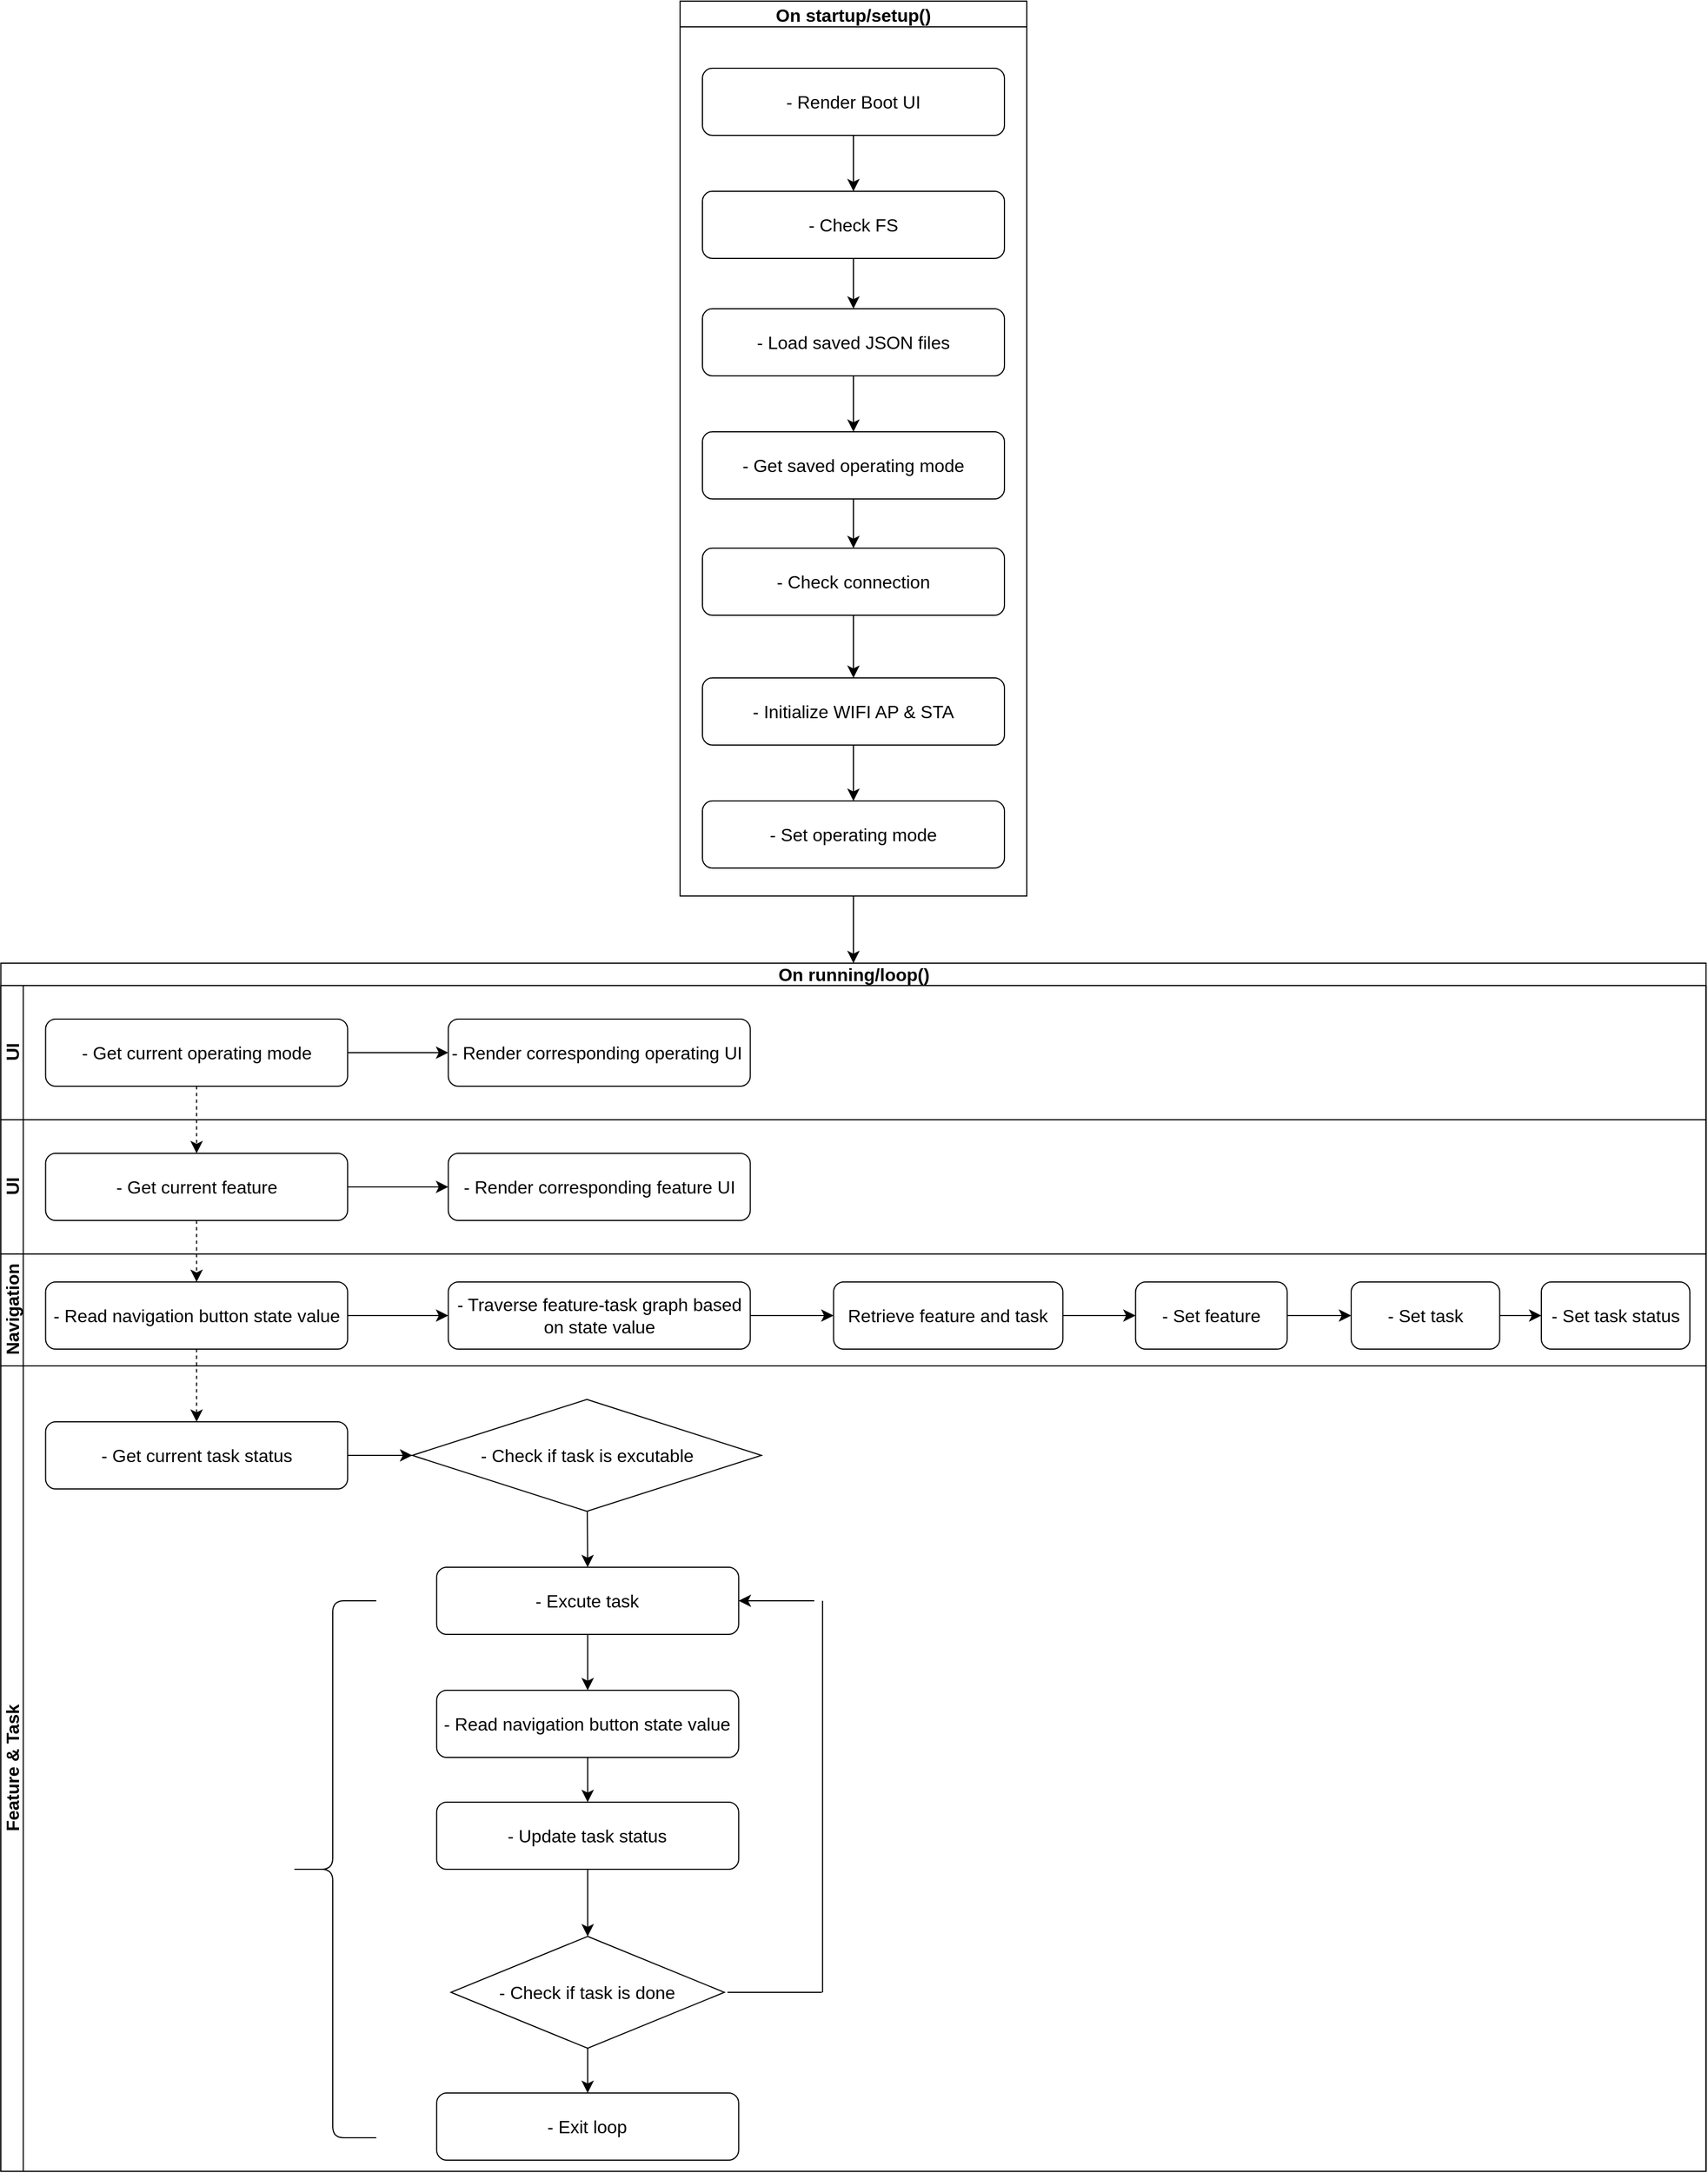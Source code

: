 <mxfile version="22.0.3" type="device" pages="4">
  <diagram id="C5RBs43oDa-KdzZeNtuy" name="General">
    <mxGraphModel dx="2487" dy="685" grid="1" gridSize="10" guides="1" tooltips="1" connect="1" arrows="1" fold="1" page="1" pageScale="1" pageWidth="1169" pageHeight="827" math="0" shadow="0">
      <root>
        <mxCell id="WIyWlLk6GJQsqaUBKTNV-0" />
        <mxCell id="WIyWlLk6GJQsqaUBKTNV-1" parent="WIyWlLk6GJQsqaUBKTNV-0" />
        <mxCell id="ftDiqws5-VqaoU4abxjN-35" style="edgeStyle=none;curved=1;rounded=0;orthogonalLoop=1;jettySize=auto;html=1;entryX=0.5;entryY=0;entryDx=0;entryDy=0;fontSize=12;startSize=8;endSize=8;" parent="WIyWlLk6GJQsqaUBKTNV-1" source="vRrCeGZY-hXtE8uU_UPv-0" target="ftDiqws5-VqaoU4abxjN-14" edge="1">
          <mxGeometry relative="1" as="geometry" />
        </mxCell>
        <mxCell id="vRrCeGZY-hXtE8uU_UPv-0" value="On startup/setup()" style="swimlane;fontSize=16;" parent="WIyWlLk6GJQsqaUBKTNV-1" vertex="1">
          <mxGeometry x="390" y="20" width="310" height="800" as="geometry" />
        </mxCell>
        <mxCell id="c9Y7unImH-Qo7j7Y29IT-0" style="edgeStyle=none;curved=1;rounded=0;orthogonalLoop=1;jettySize=auto;html=1;entryX=0.5;entryY=0;entryDx=0;entryDy=0;fontSize=12;startSize=8;endSize=8;" parent="vRrCeGZY-hXtE8uU_UPv-0" source="ftDiqws5-VqaoU4abxjN-2" target="ftDiqws5-VqaoU4abxjN-3" edge="1">
          <mxGeometry relative="1" as="geometry" />
        </mxCell>
        <mxCell id="ftDiqws5-VqaoU4abxjN-2" value="- Check FS" style="rounded=1;whiteSpace=wrap;html=1;fontSize=16;" parent="vRrCeGZY-hXtE8uU_UPv-0" vertex="1">
          <mxGeometry x="20" y="170" width="270" height="60" as="geometry" />
        </mxCell>
        <mxCell id="c9Y7unImH-Qo7j7Y29IT-1" style="edgeStyle=none;curved=1;rounded=0;orthogonalLoop=1;jettySize=auto;html=1;entryX=0.5;entryY=0;entryDx=0;entryDy=0;fontSize=12;startSize=8;endSize=8;" parent="vRrCeGZY-hXtE8uU_UPv-0" source="ftDiqws5-VqaoU4abxjN-3" target="ftDiqws5-VqaoU4abxjN-4" edge="1">
          <mxGeometry relative="1" as="geometry" />
        </mxCell>
        <mxCell id="ftDiqws5-VqaoU4abxjN-3" value="- Load saved JSON files" style="rounded=1;whiteSpace=wrap;html=1;fontSize=16;" parent="vRrCeGZY-hXtE8uU_UPv-0" vertex="1">
          <mxGeometry x="20" y="275" width="270" height="60" as="geometry" />
        </mxCell>
        <mxCell id="c9Y7unImH-Qo7j7Y29IT-2" style="edgeStyle=none;curved=1;rounded=0;orthogonalLoop=1;jettySize=auto;html=1;entryX=0.5;entryY=0;entryDx=0;entryDy=0;fontSize=12;startSize=8;endSize=8;" parent="vRrCeGZY-hXtE8uU_UPv-0" source="ftDiqws5-VqaoU4abxjN-4" target="ftDiqws5-VqaoU4abxjN-5" edge="1">
          <mxGeometry relative="1" as="geometry" />
        </mxCell>
        <mxCell id="ftDiqws5-VqaoU4abxjN-4" value="- Get saved operating mode" style="rounded=1;whiteSpace=wrap;html=1;fontSize=16;" parent="vRrCeGZY-hXtE8uU_UPv-0" vertex="1">
          <mxGeometry x="20" y="385" width="270" height="60" as="geometry" />
        </mxCell>
        <mxCell id="c9Y7unImH-Qo7j7Y29IT-3" style="edgeStyle=none;curved=1;rounded=0;orthogonalLoop=1;jettySize=auto;html=1;entryX=0.5;entryY=0;entryDx=0;entryDy=0;fontSize=12;startSize=8;endSize=8;" parent="vRrCeGZY-hXtE8uU_UPv-0" source="ftDiqws5-VqaoU4abxjN-5" target="ftDiqws5-VqaoU4abxjN-6" edge="1">
          <mxGeometry relative="1" as="geometry" />
        </mxCell>
        <mxCell id="ftDiqws5-VqaoU4abxjN-5" value="- Check connection" style="rounded=1;whiteSpace=wrap;html=1;fontSize=16;" parent="vRrCeGZY-hXtE8uU_UPv-0" vertex="1">
          <mxGeometry x="20" y="489" width="270" height="60" as="geometry" />
        </mxCell>
        <mxCell id="c9Y7unImH-Qo7j7Y29IT-4" style="edgeStyle=none;curved=1;rounded=0;orthogonalLoop=1;jettySize=auto;html=1;entryX=0.5;entryY=0;entryDx=0;entryDy=0;fontSize=12;startSize=8;endSize=8;" parent="vRrCeGZY-hXtE8uU_UPv-0" source="ftDiqws5-VqaoU4abxjN-6" target="ftDiqws5-VqaoU4abxjN-13" edge="1">
          <mxGeometry relative="1" as="geometry" />
        </mxCell>
        <mxCell id="ftDiqws5-VqaoU4abxjN-6" value="- Initialize WIFI AP &amp;amp; STA" style="rounded=1;whiteSpace=wrap;html=1;fontSize=16;" parent="vRrCeGZY-hXtE8uU_UPv-0" vertex="1">
          <mxGeometry x="20" y="605" width="270" height="60" as="geometry" />
        </mxCell>
        <mxCell id="ftDiqws5-VqaoU4abxjN-13" value="- Set operating mode" style="rounded=1;whiteSpace=wrap;html=1;fontSize=16;" parent="vRrCeGZY-hXtE8uU_UPv-0" vertex="1">
          <mxGeometry x="20" y="715" width="270" height="60" as="geometry" />
        </mxCell>
        <mxCell id="sjulXAlNTkZNw2P1fKWX-1" style="edgeStyle=none;curved=1;rounded=0;orthogonalLoop=1;jettySize=auto;html=1;entryX=0.5;entryY=0;entryDx=0;entryDy=0;fontSize=12;startSize=8;endSize=8;" parent="vRrCeGZY-hXtE8uU_UPv-0" source="sjulXAlNTkZNw2P1fKWX-0" target="ftDiqws5-VqaoU4abxjN-2" edge="1">
          <mxGeometry relative="1" as="geometry" />
        </mxCell>
        <mxCell id="sjulXAlNTkZNw2P1fKWX-0" value="- Render Boot UI" style="rounded=1;whiteSpace=wrap;html=1;fontSize=16;" parent="vRrCeGZY-hXtE8uU_UPv-0" vertex="1">
          <mxGeometry x="20" y="60" width="270" height="60" as="geometry" />
        </mxCell>
        <mxCell id="ftDiqws5-VqaoU4abxjN-14" value="On running/loop()" style="swimlane;childLayout=stackLayout;resizeParent=1;resizeParentMax=0;horizontal=1;startSize=20;horizontalStack=0;html=1;fontSize=16;" parent="WIyWlLk6GJQsqaUBKTNV-1" vertex="1">
          <mxGeometry x="-217.23" y="880" width="1524.46" height="1080" as="geometry" />
        </mxCell>
        <mxCell id="ftDiqws5-VqaoU4abxjN-15" value="UI" style="swimlane;startSize=20;horizontal=0;html=1;fontSize=16;" parent="ftDiqws5-VqaoU4abxjN-14" vertex="1">
          <mxGeometry y="20" width="1524.46" height="120" as="geometry" />
        </mxCell>
        <mxCell id="ftDiqws5-VqaoU4abxjN-21" style="edgeStyle=none;curved=1;rounded=0;orthogonalLoop=1;jettySize=auto;html=1;entryX=0;entryY=0.5;entryDx=0;entryDy=0;fontSize=12;startSize=8;endSize=8;" parent="ftDiqws5-VqaoU4abxjN-15" source="ftDiqws5-VqaoU4abxjN-18" target="ftDiqws5-VqaoU4abxjN-19" edge="1">
          <mxGeometry relative="1" as="geometry" />
        </mxCell>
        <mxCell id="ftDiqws5-VqaoU4abxjN-18" value="- Get current operating mode" style="rounded=1;whiteSpace=wrap;html=1;fontSize=16;" parent="ftDiqws5-VqaoU4abxjN-15" vertex="1">
          <mxGeometry x="40" y="30" width="270" height="60" as="geometry" />
        </mxCell>
        <mxCell id="ftDiqws5-VqaoU4abxjN-19" value="- Render corresponding operating UI&amp;nbsp;" style="rounded=1;whiteSpace=wrap;html=1;fontSize=16;" parent="ftDiqws5-VqaoU4abxjN-15" vertex="1">
          <mxGeometry x="400" y="30" width="270" height="60" as="geometry" />
        </mxCell>
        <mxCell id="ftDiqws5-VqaoU4abxjN-16" value="UI" style="swimlane;startSize=20;horizontal=0;html=1;fontSize=16;" parent="ftDiqws5-VqaoU4abxjN-14" vertex="1">
          <mxGeometry y="140" width="1524.46" height="120" as="geometry" />
        </mxCell>
        <mxCell id="ftDiqws5-VqaoU4abxjN-28" style="edgeStyle=none;curved=1;rounded=0;orthogonalLoop=1;jettySize=auto;html=1;entryX=0;entryY=0.5;entryDx=0;entryDy=0;fontSize=12;startSize=8;endSize=8;" parent="ftDiqws5-VqaoU4abxjN-16" source="ftDiqws5-VqaoU4abxjN-26" target="ftDiqws5-VqaoU4abxjN-27" edge="1">
          <mxGeometry relative="1" as="geometry" />
        </mxCell>
        <mxCell id="ftDiqws5-VqaoU4abxjN-26" value="- Get current feature" style="rounded=1;whiteSpace=wrap;html=1;fontSize=16;" parent="ftDiqws5-VqaoU4abxjN-16" vertex="1">
          <mxGeometry x="40" y="30" width="270" height="60" as="geometry" />
        </mxCell>
        <mxCell id="ftDiqws5-VqaoU4abxjN-27" value="- Render corresponding&amp;nbsp;feature UI" style="rounded=1;whiteSpace=wrap;html=1;fontSize=16;" parent="ftDiqws5-VqaoU4abxjN-16" vertex="1">
          <mxGeometry x="400" y="30" width="270" height="60" as="geometry" />
        </mxCell>
        <mxCell id="ftDiqws5-VqaoU4abxjN-31" style="edgeStyle=none;curved=1;rounded=0;orthogonalLoop=1;jettySize=auto;html=1;entryX=0.5;entryY=0;entryDx=0;entryDy=0;fontSize=12;startSize=8;endSize=8;dashed=1;" parent="ftDiqws5-VqaoU4abxjN-14" source="ftDiqws5-VqaoU4abxjN-18" target="ftDiqws5-VqaoU4abxjN-26" edge="1">
          <mxGeometry relative="1" as="geometry" />
        </mxCell>
        <mxCell id="ftDiqws5-VqaoU4abxjN-32" style="edgeStyle=none;curved=1;rounded=0;orthogonalLoop=1;jettySize=auto;html=1;entryX=0.5;entryY=0;entryDx=0;entryDy=0;fontSize=12;startSize=8;endSize=8;dashed=1;" parent="ftDiqws5-VqaoU4abxjN-14" source="ftDiqws5-VqaoU4abxjN-26" target="ftDiqws5-VqaoU4abxjN-29" edge="1">
          <mxGeometry relative="1" as="geometry" />
        </mxCell>
        <mxCell id="ftDiqws5-VqaoU4abxjN-17" value="Navigation" style="swimlane;startSize=20;horizontal=0;html=1;fontSize=16;" parent="ftDiqws5-VqaoU4abxjN-14" vertex="1">
          <mxGeometry y="260" width="1524.46" height="100" as="geometry" />
        </mxCell>
        <mxCell id="ftDiqws5-VqaoU4abxjN-36" style="edgeStyle=none;curved=1;rounded=0;orthogonalLoop=1;jettySize=auto;html=1;entryX=0;entryY=0.5;entryDx=0;entryDy=0;fontSize=12;startSize=8;endSize=8;" parent="ftDiqws5-VqaoU4abxjN-17" source="ftDiqws5-VqaoU4abxjN-29" target="ftDiqws5-VqaoU4abxjN-30" edge="1">
          <mxGeometry relative="1" as="geometry" />
        </mxCell>
        <mxCell id="ftDiqws5-VqaoU4abxjN-29" value="- Read navigation button state value" style="rounded=1;whiteSpace=wrap;html=1;fontSize=16;" parent="ftDiqws5-VqaoU4abxjN-17" vertex="1">
          <mxGeometry x="40" y="25" width="270" height="60" as="geometry" />
        </mxCell>
        <mxCell id="ftDiqws5-VqaoU4abxjN-39" style="edgeStyle=none;curved=1;rounded=0;orthogonalLoop=1;jettySize=auto;html=1;entryX=0;entryY=0.5;entryDx=0;entryDy=0;fontSize=12;startSize=8;endSize=8;" parent="ftDiqws5-VqaoU4abxjN-17" source="ftDiqws5-VqaoU4abxjN-30" target="ftDiqws5-VqaoU4abxjN-40" edge="1">
          <mxGeometry relative="1" as="geometry">
            <mxPoint x="765" y="55" as="targetPoint" />
          </mxGeometry>
        </mxCell>
        <mxCell id="ftDiqws5-VqaoU4abxjN-30" value="- Traverse feature-task graph based on state value" style="rounded=1;whiteSpace=wrap;html=1;fontSize=16;" parent="ftDiqws5-VqaoU4abxjN-17" vertex="1">
          <mxGeometry x="400" y="25" width="270" height="60" as="geometry" />
        </mxCell>
        <mxCell id="ftDiqws5-VqaoU4abxjN-42" style="edgeStyle=none;curved=1;rounded=0;orthogonalLoop=1;jettySize=auto;html=1;entryX=0;entryY=0.5;entryDx=0;entryDy=0;fontSize=12;startSize=8;endSize=8;" parent="ftDiqws5-VqaoU4abxjN-17" source="ftDiqws5-VqaoU4abxjN-40" target="ftDiqws5-VqaoU4abxjN-41" edge="1">
          <mxGeometry relative="1" as="geometry" />
        </mxCell>
        <mxCell id="ftDiqws5-VqaoU4abxjN-40" value="Retrieve feature and task" style="rounded=1;whiteSpace=wrap;html=1;fontSize=16;" parent="ftDiqws5-VqaoU4abxjN-17" vertex="1">
          <mxGeometry x="744.46" y="25" width="205" height="60" as="geometry" />
        </mxCell>
        <mxCell id="rXkVKn3_uX4fsQ8QGkrf-1" style="edgeStyle=none;curved=1;rounded=0;orthogonalLoop=1;jettySize=auto;html=1;entryX=0;entryY=0.5;entryDx=0;entryDy=0;fontSize=12;startSize=8;endSize=8;" parent="ftDiqws5-VqaoU4abxjN-17" source="ftDiqws5-VqaoU4abxjN-41" target="rXkVKn3_uX4fsQ8QGkrf-0" edge="1">
          <mxGeometry relative="1" as="geometry" />
        </mxCell>
        <mxCell id="ftDiqws5-VqaoU4abxjN-41" value="- Set feature" style="rounded=1;whiteSpace=wrap;html=1;fontSize=16;" parent="ftDiqws5-VqaoU4abxjN-17" vertex="1">
          <mxGeometry x="1014.46" y="25" width="135.54" height="60" as="geometry" />
        </mxCell>
        <mxCell id="jCTaj9kbCTNw6czhG_A0-1" style="edgeStyle=none;curved=1;rounded=0;orthogonalLoop=1;jettySize=auto;html=1;entryX=0;entryY=0.5;entryDx=0;entryDy=0;fontSize=12;startSize=8;endSize=8;" edge="1" parent="ftDiqws5-VqaoU4abxjN-17" source="rXkVKn3_uX4fsQ8QGkrf-0" target="jCTaj9kbCTNw6czhG_A0-0">
          <mxGeometry relative="1" as="geometry" />
        </mxCell>
        <mxCell id="rXkVKn3_uX4fsQ8QGkrf-0" value="- Set task" style="rounded=1;whiteSpace=wrap;html=1;fontSize=16;" parent="ftDiqws5-VqaoU4abxjN-17" vertex="1">
          <mxGeometry x="1207.23" y="25" width="132.77" height="60" as="geometry" />
        </mxCell>
        <mxCell id="jCTaj9kbCTNw6czhG_A0-0" value="- Set task status" style="rounded=1;whiteSpace=wrap;html=1;fontSize=16;" vertex="1" parent="ftDiqws5-VqaoU4abxjN-17">
          <mxGeometry x="1377.23" y="25" width="132.77" height="60" as="geometry" />
        </mxCell>
        <mxCell id="ftDiqws5-VqaoU4abxjN-45" value="Feature &amp;amp; Task" style="swimlane;startSize=20;horizontal=0;html=1;fontSize=16;" parent="ftDiqws5-VqaoU4abxjN-14" vertex="1">
          <mxGeometry y="360" width="1524.46" height="720" as="geometry" />
        </mxCell>
        <mxCell id="ftDiqws5-VqaoU4abxjN-46" value="- Get current task status" style="rounded=1;whiteSpace=wrap;html=1;fontSize=16;" parent="ftDiqws5-VqaoU4abxjN-45" vertex="1">
          <mxGeometry x="40" y="50" width="270" height="60" as="geometry" />
        </mxCell>
        <mxCell id="ftDiqws5-VqaoU4abxjN-72" style="edgeStyle=none;curved=1;rounded=0;orthogonalLoop=1;jettySize=auto;html=1;entryX=0.5;entryY=0;entryDx=0;entryDy=0;fontSize=12;startSize=8;endSize=8;" parent="ftDiqws5-VqaoU4abxjN-45" source="ftDiqws5-VqaoU4abxjN-48" target="ftDiqws5-VqaoU4abxjN-49" edge="1">
          <mxGeometry relative="1" as="geometry" />
        </mxCell>
        <mxCell id="ftDiqws5-VqaoU4abxjN-48" value="- Excute task" style="rounded=1;whiteSpace=wrap;html=1;fontSize=16;" parent="ftDiqws5-VqaoU4abxjN-45" vertex="1">
          <mxGeometry x="389.62" y="180" width="270" height="60" as="geometry" />
        </mxCell>
        <mxCell id="ftDiqws5-VqaoU4abxjN-73" style="edgeStyle=none;curved=1;rounded=0;orthogonalLoop=1;jettySize=auto;html=1;entryX=0.5;entryY=0;entryDx=0;entryDy=0;fontSize=12;startSize=8;endSize=8;" parent="ftDiqws5-VqaoU4abxjN-45" source="ftDiqws5-VqaoU4abxjN-49" target="ftDiqws5-VqaoU4abxjN-71" edge="1">
          <mxGeometry relative="1" as="geometry" />
        </mxCell>
        <mxCell id="ftDiqws5-VqaoU4abxjN-49" value="- Read navigation button state value" style="rounded=1;whiteSpace=wrap;html=1;fontSize=16;" parent="ftDiqws5-VqaoU4abxjN-45" vertex="1">
          <mxGeometry x="389.62" y="290" width="270" height="60" as="geometry" />
        </mxCell>
        <mxCell id="ftDiqws5-VqaoU4abxjN-55" style="edgeStyle=none;curved=1;rounded=0;orthogonalLoop=1;jettySize=auto;html=1;entryX=0.5;entryY=0;entryDx=0;entryDy=0;fontSize=12;startSize=8;endSize=8;" parent="ftDiqws5-VqaoU4abxjN-45" source="ftDiqws5-VqaoU4abxjN-52" target="ftDiqws5-VqaoU4abxjN-54" edge="1">
          <mxGeometry relative="1" as="geometry" />
        </mxCell>
        <mxCell id="ftDiqws5-VqaoU4abxjN-52" value="- Check if task is done" style="strokeWidth=1;html=1;shape=mxgraph.flowchart.decision;whiteSpace=wrap;fontSize=16;" parent="ftDiqws5-VqaoU4abxjN-45" vertex="1">
          <mxGeometry x="402.43" y="510" width="244.38" height="100" as="geometry" />
        </mxCell>
        <mxCell id="ftDiqws5-VqaoU4abxjN-54" value="- Exit loop" style="rounded=1;whiteSpace=wrap;html=1;fontSize=16;" parent="ftDiqws5-VqaoU4abxjN-45" vertex="1">
          <mxGeometry x="389.62" y="650" width="270" height="60" as="geometry" />
        </mxCell>
        <mxCell id="ftDiqws5-VqaoU4abxjN-61" value="" style="line;strokeWidth=1;html=1;perimeter=backbonePerimeter;points=[];outlineConnect=0;fontSize=16;" parent="ftDiqws5-VqaoU4abxjN-45" vertex="1">
          <mxGeometry x="649.62" y="555" width="84.38" height="10" as="geometry" />
        </mxCell>
        <mxCell id="ftDiqws5-VqaoU4abxjN-64" value="" style="endArrow=classic;html=1;rounded=0;fontSize=12;startSize=8;endSize=8;curved=1;entryX=1;entryY=0.5;entryDx=0;entryDy=0;" parent="ftDiqws5-VqaoU4abxjN-45" target="ftDiqws5-VqaoU4abxjN-48" edge="1">
          <mxGeometry width="50" height="50" relative="1" as="geometry">
            <mxPoint x="727.23" y="210" as="sourcePoint" />
            <mxPoint x="749.62" y="220" as="targetPoint" />
          </mxGeometry>
        </mxCell>
        <mxCell id="ftDiqws5-VqaoU4abxjN-65" value="" style="line;strokeWidth=1;direction=south;html=1;perimeter=backbonePerimeter;points=[];outlineConnect=0;fontSize=16;" parent="ftDiqws5-VqaoU4abxjN-45" vertex="1">
          <mxGeometry x="729.62" y="210" width="10" height="350" as="geometry" />
        </mxCell>
        <mxCell id="rXkVKn3_uX4fsQ8QGkrf-2" style="edgeStyle=none;curved=1;rounded=0;orthogonalLoop=1;jettySize=auto;html=1;entryX=0.5;entryY=0;entryDx=0;entryDy=0;fontSize=12;startSize=8;endSize=8;" parent="ftDiqws5-VqaoU4abxjN-45" source="ftDiqws5-VqaoU4abxjN-67" target="ftDiqws5-VqaoU4abxjN-48" edge="1">
          <mxGeometry relative="1" as="geometry" />
        </mxCell>
        <mxCell id="ftDiqws5-VqaoU4abxjN-67" value="- Check if task is excutable" style="strokeWidth=1;html=1;shape=mxgraph.flowchart.decision;whiteSpace=wrap;fontSize=16;" parent="ftDiqws5-VqaoU4abxjN-45" vertex="1">
          <mxGeometry x="367.81" y="30" width="312.19" height="100" as="geometry" />
        </mxCell>
        <mxCell id="ftDiqws5-VqaoU4abxjN-68" style="edgeStyle=none;curved=1;rounded=0;orthogonalLoop=1;jettySize=auto;html=1;entryX=0;entryY=0.5;entryDx=0;entryDy=0;entryPerimeter=0;fontSize=12;startSize=8;endSize=8;" parent="ftDiqws5-VqaoU4abxjN-45" source="ftDiqws5-VqaoU4abxjN-46" target="ftDiqws5-VqaoU4abxjN-67" edge="1">
          <mxGeometry relative="1" as="geometry" />
        </mxCell>
        <mxCell id="ftDiqws5-VqaoU4abxjN-69" value="" style="shape=curlyBracket;whiteSpace=wrap;html=1;rounded=1;labelPosition=left;verticalLabelPosition=middle;align=right;verticalAlign=middle;fontSize=16;" parent="ftDiqws5-VqaoU4abxjN-45" vertex="1">
          <mxGeometry x="257.81" y="210" width="77.81" height="480" as="geometry" />
        </mxCell>
        <mxCell id="ftDiqws5-VqaoU4abxjN-71" value="- Update task status" style="rounded=1;whiteSpace=wrap;html=1;fontSize=16;" parent="ftDiqws5-VqaoU4abxjN-45" vertex="1">
          <mxGeometry x="389.62" y="390" width="270" height="60" as="geometry" />
        </mxCell>
        <mxCell id="ftDiqws5-VqaoU4abxjN-74" style="edgeStyle=none;curved=1;rounded=0;orthogonalLoop=1;jettySize=auto;html=1;entryX=0.5;entryY=0;entryDx=0;entryDy=0;entryPerimeter=0;fontSize=12;startSize=8;endSize=8;" parent="ftDiqws5-VqaoU4abxjN-45" source="ftDiqws5-VqaoU4abxjN-71" target="ftDiqws5-VqaoU4abxjN-52" edge="1">
          <mxGeometry relative="1" as="geometry" />
        </mxCell>
        <mxCell id="c9Y7unImH-Qo7j7Y29IT-5" style="edgeStyle=none;curved=1;rounded=0;orthogonalLoop=1;jettySize=auto;html=1;entryX=0.5;entryY=0;entryDx=0;entryDy=0;fontSize=12;startSize=8;endSize=8;dashed=1;" parent="ftDiqws5-VqaoU4abxjN-14" source="ftDiqws5-VqaoU4abxjN-29" target="ftDiqws5-VqaoU4abxjN-46" edge="1">
          <mxGeometry relative="1" as="geometry" />
        </mxCell>
      </root>
    </mxGraphModel>
  </diagram>
  <diagram id="0CplhDE_5mcChc6O4Ix2" name="Definitions">
    <mxGraphModel dx="2289" dy="1409" grid="1" gridSize="10" guides="1" tooltips="1" connect="1" arrows="1" fold="1" page="1" pageScale="1" pageWidth="1169" pageHeight="827" math="0" shadow="0">
      <root>
        <mxCell id="0" />
        <mxCell id="1" parent="0" />
        <mxCell id="cOIjLfrKrh89VhP0zDqH-1" value="Header Files" style="swimlane;fontStyle=0;childLayout=stackLayout;horizontal=1;startSize=26;fillColor=none;horizontalStack=0;resizeParent=1;resizeParentMax=0;resizeLast=0;collapsible=1;marginBottom=0;html=1;fontSize=16;" parent="1" vertex="1">
          <mxGeometry x="-1130" y="-800" width="200" height="910" as="geometry" />
        </mxCell>
        <mxCell id="cOIjLfrKrh89VhP0zDqH-2" value="wifi.h" style="text;strokeColor=none;fillColor=none;align=left;verticalAlign=top;spacingLeft=4;spacingRight=4;overflow=hidden;rotatable=0;points=[[0,0.5],[1,0.5]];portConstraint=eastwest;whiteSpace=wrap;html=1;fontSize=16;" parent="cOIjLfrKrh89VhP0zDqH-1" vertex="1">
          <mxGeometry y="26" width="200" height="26" as="geometry" />
        </mxCell>
        <mxCell id="cOIjLfrKrh89VhP0zDqH-3" value="ota.h" style="text;strokeColor=none;fillColor=none;align=left;verticalAlign=top;spacingLeft=4;spacingRight=4;overflow=hidden;rotatable=0;points=[[0,0.5],[1,0.5]];portConstraint=eastwest;whiteSpace=wrap;html=1;fontSize=16;" parent="cOIjLfrKrh89VhP0zDqH-1" vertex="1">
          <mxGeometry y="52" width="200" height="26" as="geometry" />
        </mxCell>
        <mxCell id="cOIjLfrKrh89VhP0zDqH-4" value="display.h" style="text;strokeColor=none;fillColor=none;align=left;verticalAlign=top;spacingLeft=4;spacingRight=4;overflow=hidden;rotatable=0;points=[[0,0.5],[1,0.5]];portConstraint=eastwest;whiteSpace=wrap;html=1;fontSize=16;" parent="cOIjLfrKrh89VhP0zDqH-1" vertex="1">
          <mxGeometry y="78" width="200" height="26" as="geometry" />
        </mxCell>
        <mxCell id="iiD0iycMnezvCEKbc4h6-1" value="fs.h" style="text;strokeColor=none;fillColor=none;align=left;verticalAlign=top;spacingLeft=4;spacingRight=4;overflow=hidden;rotatable=0;points=[[0,0.5],[1,0.5]];portConstraint=eastwest;whiteSpace=wrap;html=1;fontSize=16;" parent="cOIjLfrKrh89VhP0zDqH-1" vertex="1">
          <mxGeometry y="104" width="200" height="26" as="geometry" />
        </mxCell>
        <mxCell id="iiD0iycMnezvCEKbc4h6-2" value="ws2812b.h" style="text;strokeColor=none;fillColor=none;align=left;verticalAlign=top;spacingLeft=4;spacingRight=4;overflow=hidden;rotatable=0;points=[[0,0.5],[1,0.5]];portConstraint=eastwest;whiteSpace=wrap;html=1;fontSize=16;" parent="cOIjLfrKrh89VhP0zDqH-1" vertex="1">
          <mxGeometry y="130" width="200" height="26" as="geometry" />
        </mxCell>
        <mxCell id="iiD0iycMnezvCEKbc4h6-3" value="buzzer.h" style="text;strokeColor=none;fillColor=none;align=left;verticalAlign=top;spacingLeft=4;spacingRight=4;overflow=hidden;rotatable=0;points=[[0,0.5],[1,0.5]];portConstraint=eastwest;whiteSpace=wrap;html=1;fontSize=16;" parent="cOIjLfrKrh89VhP0zDqH-1" vertex="1">
          <mxGeometry y="156" width="200" height="26" as="geometry" />
        </mxCell>
        <mxCell id="iiD0iycMnezvCEKbc4h6-4" value="request.h" style="text;strokeColor=none;fillColor=none;align=left;verticalAlign=top;spacingLeft=4;spacingRight=4;overflow=hidden;rotatable=0;points=[[0,0.5],[1,0.5]];portConstraint=eastwest;whiteSpace=wrap;html=1;fontSize=16;" parent="cOIjLfrKrh89VhP0zDqH-1" vertex="1">
          <mxGeometry y="182" width="200" height="26" as="geometry" />
        </mxCell>
        <mxCell id="iiD0iycMnezvCEKbc4h6-5" value="socket.h" style="text;strokeColor=none;fillColor=none;align=left;verticalAlign=top;spacingLeft=4;spacingRight=4;overflow=hidden;rotatable=0;points=[[0,0.5],[1,0.5]];portConstraint=eastwest;whiteSpace=wrap;html=1;fontSize=16;" parent="cOIjLfrKrh89VhP0zDqH-1" vertex="1">
          <mxGeometry y="208" width="200" height="26" as="geometry" />
        </mxCell>
        <mxCell id="iiD0iycMnezvCEKbc4h6-6" value="navigation.h" style="text;strokeColor=none;fillColor=none;align=left;verticalAlign=top;spacingLeft=4;spacingRight=4;overflow=hidden;rotatable=0;points=[[0,0.5],[1,0.5]];portConstraint=eastwest;whiteSpace=wrap;html=1;fontSize=16;" parent="cOIjLfrKrh89VhP0zDqH-1" vertex="1">
          <mxGeometry y="234" width="200" height="26" as="geometry" />
        </mxCell>
        <mxCell id="iiD0iycMnezvCEKbc4h6-7" value="basic_data_structures.h" style="text;strokeColor=none;fillColor=none;align=left;verticalAlign=top;spacingLeft=4;spacingRight=4;overflow=hidden;rotatable=0;points=[[0,0.5],[1,0.5]];portConstraint=eastwest;whiteSpace=wrap;html=1;fontSize=16;" parent="cOIjLfrKrh89VhP0zDqH-1" vertex="1">
          <mxGeometry y="260" width="200" height="26" as="geometry" />
        </mxCell>
        <mxCell id="iiD0iycMnezvCEKbc4h6-8" value="rfid.h" style="text;strokeColor=none;fillColor=none;align=left;verticalAlign=top;spacingLeft=4;spacingRight=4;overflow=hidden;rotatable=0;points=[[0,0.5],[1,0.5]];portConstraint=eastwest;whiteSpace=wrap;html=1;fontSize=16;" parent="cOIjLfrKrh89VhP0zDqH-1" vertex="1">
          <mxGeometry y="286" width="200" height="26" as="geometry" />
        </mxCell>
        <mxCell id="iiD0iycMnezvCEKbc4h6-9" value="json.h" style="text;strokeColor=none;fillColor=none;align=left;verticalAlign=top;spacingLeft=4;spacingRight=4;overflow=hidden;rotatable=0;points=[[0,0.5],[1,0.5]];portConstraint=eastwest;whiteSpace=wrap;html=1;fontSize=16;" parent="cOIjLfrKrh89VhP0zDqH-1" vertex="1">
          <mxGeometry y="312" width="200" height="26" as="geometry" />
        </mxCell>
        <mxCell id="iiD0iycMnezvCEKbc4h6-10" value="qr_code.h" style="text;strokeColor=none;fillColor=none;align=left;verticalAlign=top;spacingLeft=4;spacingRight=4;overflow=hidden;rotatable=0;points=[[0,0.5],[1,0.5]];portConstraint=eastwest;whiteSpace=wrap;html=1;fontSize=16;" parent="cOIjLfrKrh89VhP0zDqH-1" vertex="1">
          <mxGeometry y="338" width="200" height="26" as="geometry" />
        </mxCell>
        <mxCell id="iiD0iycMnezvCEKbc4h6-11" value="warehouse.h" style="text;strokeColor=none;fillColor=none;align=left;verticalAlign=top;spacingLeft=4;spacingRight=4;overflow=hidden;rotatable=0;points=[[0,0.5],[1,0.5]];portConstraint=eastwest;whiteSpace=wrap;html=1;fontSize=16;" parent="cOIjLfrKrh89VhP0zDqH-1" vertex="1">
          <mxGeometry y="364" width="200" height="26" as="geometry" />
        </mxCell>
        <mxCell id="iiD0iycMnezvCEKbc4h6-12" value="package.h" style="text;strokeColor=none;fillColor=none;align=left;verticalAlign=top;spacingLeft=4;spacingRight=4;overflow=hidden;rotatable=0;points=[[0,0.5],[1,0.5]];portConstraint=eastwest;whiteSpace=wrap;html=1;fontSize=16;" parent="cOIjLfrKrh89VhP0zDqH-1" vertex="1">
          <mxGeometry y="390" width="200" height="26" as="geometry" />
        </mxCell>
        <mxCell id="iiD0iycMnezvCEKbc4h6-13" value="mediator.h" style="text;strokeColor=none;fillColor=none;align=left;verticalAlign=top;spacingLeft=4;spacingRight=4;overflow=hidden;rotatable=0;points=[[0,0.5],[1,0.5]];portConstraint=eastwest;whiteSpace=wrap;html=1;fontSize=16;" parent="cOIjLfrKrh89VhP0zDqH-1" vertex="1">
          <mxGeometry y="416" width="200" height="26" as="geometry" />
        </mxCell>
        <mxCell id="iiD0iycMnezvCEKbc4h6-14" value="user.h" style="text;strokeColor=none;fillColor=none;align=left;verticalAlign=top;spacingLeft=4;spacingRight=4;overflow=hidden;rotatable=0;points=[[0,0.5],[1,0.5]];portConstraint=eastwest;whiteSpace=wrap;html=1;fontSize=16;" parent="cOIjLfrKrh89VhP0zDqH-1" vertex="1">
          <mxGeometry y="442" width="200" height="26" as="geometry" />
        </mxCell>
        <mxCell id="iiD0iycMnezvCEKbc4h6-15" value="conveyor.h" style="text;strokeColor=none;fillColor=none;align=left;verticalAlign=top;spacingLeft=4;spacingRight=4;overflow=hidden;rotatable=0;points=[[0,0.5],[1,0.5]];portConstraint=eastwest;whiteSpace=wrap;html=1;fontSize=16;" parent="cOIjLfrKrh89VhP0zDqH-1" vertex="1">
          <mxGeometry y="468" width="200" height="26" as="geometry" />
        </mxCell>
        <mxCell id="srDuI677P6J2GgiH5R6--87" value="mesh_network.h" style="text;strokeColor=none;fillColor=none;align=left;verticalAlign=top;spacingLeft=4;spacingRight=4;overflow=hidden;rotatable=0;points=[[0,0.5],[1,0.5]];portConstraint=eastwest;whiteSpace=wrap;html=1;fontSize=16;" parent="cOIjLfrKrh89VhP0zDqH-1" vertex="1">
          <mxGeometry y="494" width="200" height="26" as="geometry" />
        </mxCell>
        <mxCell id="srDuI677P6J2GgiH5R6--89" value="web_page.h" style="text;strokeColor=none;fillColor=none;align=left;verticalAlign=top;spacingLeft=4;spacingRight=4;overflow=hidden;rotatable=0;points=[[0,0.5],[1,0.5]];portConstraint=eastwest;whiteSpace=wrap;html=1;fontSize=16;" parent="cOIjLfrKrh89VhP0zDqH-1" vertex="1">
          <mxGeometry y="520" width="200" height="26" as="geometry" />
        </mxCell>
        <mxCell id="srDuI677P6J2GgiH5R6--112" value="operation.h" style="text;strokeColor=none;fillColor=none;align=left;verticalAlign=top;spacingLeft=4;spacingRight=4;overflow=hidden;rotatable=0;points=[[0,0.5],[1,0.5]];portConstraint=eastwest;whiteSpace=wrap;html=1;fontSize=16;" parent="cOIjLfrKrh89VhP0zDqH-1" vertex="1">
          <mxGeometry y="546" width="200" height="26" as="geometry" />
        </mxCell>
        <mxCell id="srDuI677P6J2GgiH5R6--118" value="battery.h" style="text;strokeColor=none;fillColor=none;align=left;verticalAlign=top;spacingLeft=4;spacingRight=4;overflow=hidden;rotatable=0;points=[[0,0.5],[1,0.5]];portConstraint=eastwest;whiteSpace=wrap;html=1;fontSize=16;" parent="cOIjLfrKrh89VhP0zDqH-1" vertex="1">
          <mxGeometry y="572" width="200" height="26" as="geometry" />
        </mxCell>
        <mxCell id="srDuI677P6J2GgiH5R6--119" value="modbus_rs485" style="text;strokeColor=none;fillColor=none;align=left;verticalAlign=top;spacingLeft=4;spacingRight=4;overflow=hidden;rotatable=0;points=[[0,0.5],[1,0.5]];portConstraint=eastwest;whiteSpace=wrap;html=1;fontSize=16;" parent="cOIjLfrKrh89VhP0zDqH-1" vertex="1">
          <mxGeometry y="598" width="200" height="26" as="geometry" />
        </mxCell>
        <mxCell id="MQFzLsklUVtP0URTowGo-1" value="iam.h" style="text;strokeColor=none;fillColor=none;align=left;verticalAlign=top;spacingLeft=4;spacingRight=4;overflow=hidden;rotatable=0;points=[[0,0.5],[1,0.5]];portConstraint=eastwest;whiteSpace=wrap;html=1;fontSize=16;" parent="cOIjLfrKrh89VhP0zDqH-1" vertex="1">
          <mxGeometry y="624" width="200" height="26" as="geometry" />
        </mxCell>
        <mxCell id="MQFzLsklUVtP0URTowGo-2" value="data_export.h" style="text;strokeColor=none;fillColor=none;align=left;verticalAlign=top;spacingLeft=4;spacingRight=4;overflow=hidden;rotatable=0;points=[[0,0.5],[1,0.5]];portConstraint=eastwest;whiteSpace=wrap;html=1;fontSize=16;" parent="cOIjLfrKrh89VhP0zDqH-1" vertex="1">
          <mxGeometry y="650" width="200" height="26" as="geometry" />
        </mxCell>
        <mxCell id="MQFzLsklUVtP0URTowGo-3" value="data_import.h" style="text;strokeColor=none;fillColor=none;align=left;verticalAlign=top;spacingLeft=4;spacingRight=4;overflow=hidden;rotatable=0;points=[[0,0.5],[1,0.5]];portConstraint=eastwest;whiteSpace=wrap;html=1;fontSize=16;" parent="cOIjLfrKrh89VhP0zDqH-1" vertex="1">
          <mxGeometry y="676" width="200" height="26" as="geometry" />
        </mxCell>
        <mxCell id="MQFzLsklUVtP0URTowGo-4" value="sd_card.h" style="text;strokeColor=none;fillColor=none;align=left;verticalAlign=top;spacingLeft=4;spacingRight=4;overflow=hidden;rotatable=0;points=[[0,0.5],[1,0.5]];portConstraint=eastwest;whiteSpace=wrap;html=1;fontSize=16;" parent="cOIjLfrKrh89VhP0zDqH-1" vertex="1">
          <mxGeometry y="702" width="200" height="26" as="geometry" />
        </mxCell>
        <mxCell id="MQFzLsklUVtP0URTowGo-5" value="config.h" style="text;strokeColor=none;fillColor=none;align=left;verticalAlign=top;spacingLeft=4;spacingRight=4;overflow=hidden;rotatable=0;points=[[0,0.5],[1,0.5]];portConstraint=eastwest;whiteSpace=wrap;html=1;fontSize=16;" parent="cOIjLfrKrh89VhP0zDqH-1" vertex="1">
          <mxGeometry y="728" width="200" height="26" as="geometry" />
        </mxCell>
        <mxCell id="MQFzLsklUVtP0URTowGo-6" value="peripherals.h" style="text;strokeColor=none;fillColor=none;align=left;verticalAlign=top;spacingLeft=4;spacingRight=4;overflow=hidden;rotatable=0;points=[[0,0.5],[1,0.5]];portConstraint=eastwest;whiteSpace=wrap;html=1;fontSize=16;" parent="cOIjLfrKrh89VhP0zDqH-1" vertex="1">
          <mxGeometry y="754" width="200" height="26" as="geometry" />
        </mxCell>
        <mxCell id="MQFzLsklUVtP0URTowGo-7" value="sensor.h" style="text;strokeColor=none;fillColor=none;align=left;verticalAlign=top;spacingLeft=4;spacingRight=4;overflow=hidden;rotatable=0;points=[[0,0.5],[1,0.5]];portConstraint=eastwest;whiteSpace=wrap;html=1;fontSize=16;" parent="cOIjLfrKrh89VhP0zDqH-1" vertex="1">
          <mxGeometry y="780" width="200" height="26" as="geometry" />
        </mxCell>
        <mxCell id="MQFzLsklUVtP0URTowGo-8" style="text;strokeColor=none;fillColor=none;align=left;verticalAlign=top;spacingLeft=4;spacingRight=4;overflow=hidden;rotatable=0;points=[[0,0.5],[1,0.5]];portConstraint=eastwest;whiteSpace=wrap;html=1;fontSize=16;" parent="cOIjLfrKrh89VhP0zDqH-1" vertex="1">
          <mxGeometry y="806" width="200" height="26" as="geometry" />
        </mxCell>
        <mxCell id="MQFzLsklUVtP0URTowGo-9" style="text;strokeColor=none;fillColor=none;align=left;verticalAlign=top;spacingLeft=4;spacingRight=4;overflow=hidden;rotatable=0;points=[[0,0.5],[1,0.5]];portConstraint=eastwest;whiteSpace=wrap;html=1;fontSize=16;" parent="cOIjLfrKrh89VhP0zDqH-1" vertex="1">
          <mxGeometry y="832" width="200" height="26" as="geometry" />
        </mxCell>
        <mxCell id="MQFzLsklUVtP0URTowGo-10" style="text;strokeColor=none;fillColor=none;align=left;verticalAlign=top;spacingLeft=4;spacingRight=4;overflow=hidden;rotatable=0;points=[[0,0.5],[1,0.5]];portConstraint=eastwest;whiteSpace=wrap;html=1;fontSize=16;" parent="cOIjLfrKrh89VhP0zDqH-1" vertex="1">
          <mxGeometry y="858" width="200" height="26" as="geometry" />
        </mxCell>
        <mxCell id="MQFzLsklUVtP0URTowGo-11" style="text;strokeColor=none;fillColor=none;align=left;verticalAlign=top;spacingLeft=4;spacingRight=4;overflow=hidden;rotatable=0;points=[[0,0.5],[1,0.5]];portConstraint=eastwest;whiteSpace=wrap;html=1;fontSize=16;" parent="cOIjLfrKrh89VhP0zDqH-1" vertex="1">
          <mxGeometry y="884" width="200" height="26" as="geometry" />
        </mxCell>
        <mxCell id="iiD0iycMnezvCEKbc4h6-16" value="Classes &amp;amp; Functions" style="swimlane;childLayout=stackLayout;resizeParent=1;resizeParentMax=0;horizontal=1;startSize=20;horizontalStack=0;html=1;fontSize=16;" parent="1" vertex="1">
          <mxGeometry x="-770" y="-800" width="480" height="3800" as="geometry" />
        </mxCell>
        <mxCell id="iiD0iycMnezvCEKbc4h6-17" value="Wifi" style="swimlane;startSize=20;horizontal=0;html=1;fontSize=16;" parent="iiD0iycMnezvCEKbc4h6-16" vertex="1">
          <mxGeometry y="20" width="480" height="126" as="geometry">
            <mxRectangle y="20" width="480" height="30" as="alternateBounds" />
          </mxGeometry>
        </mxCell>
        <mxCell id="srDuI677P6J2GgiH5R6--11" value="set_wifi_mode()" style="text;html=1;align=center;verticalAlign=middle;resizable=0;points=[];autosize=1;strokeColor=none;fillColor=none;fontSize=16;" parent="iiD0iycMnezvCEKbc4h6-17" vertex="1">
          <mxGeometry x="20" y="-2" width="140" height="30" as="geometry" />
        </mxCell>
        <mxCell id="srDuI677P6J2GgiH5R6--12" value="init_access_point()" style="text;html=1;align=center;verticalAlign=middle;resizable=0;points=[];autosize=1;strokeColor=none;fillColor=none;fontSize=16;" parent="iiD0iycMnezvCEKbc4h6-17" vertex="1">
          <mxGeometry x="20" y="28" width="160" height="30" as="geometry" />
        </mxCell>
        <mxCell id="srDuI677P6J2GgiH5R6--13" value="init_station()" style="text;html=1;align=center;verticalAlign=middle;resizable=0;points=[];autosize=1;strokeColor=none;fillColor=none;fontSize=16;" parent="iiD0iycMnezvCEKbc4h6-17" vertex="1">
          <mxGeometry x="20" y="58" width="110" height="30" as="geometry" />
        </mxCell>
        <mxCell id="srDuI677P6J2GgiH5R6--14" value="ssid_count()" style="text;html=1;align=center;verticalAlign=middle;resizable=0;points=[];autosize=1;strokeColor=none;fillColor=none;fontSize=16;" parent="iiD0iycMnezvCEKbc4h6-17" vertex="1">
          <mxGeometry x="20" y="88" width="110" height="30" as="geometry" />
        </mxCell>
        <mxCell id="iiD0iycMnezvCEKbc4h6-18" value="OTA" style="swimlane;startSize=20;horizontal=0;html=1;fontSize=16;" parent="iiD0iycMnezvCEKbc4h6-16" vertex="1">
          <mxGeometry y="146" width="480" height="120" as="geometry" />
        </mxCell>
        <mxCell id="iiD0iycMnezvCEKbc4h6-19" value="Display" style="swimlane;startSize=20;horizontal=0;html=1;fontSize=16;" parent="iiD0iycMnezvCEKbc4h6-16" vertex="1">
          <mxGeometry y="266" width="480" height="121" as="geometry" />
        </mxCell>
        <mxCell id="srDuI677P6J2GgiH5R6--15" value="init()" style="text;html=1;align=center;verticalAlign=middle;resizable=0;points=[];autosize=1;strokeColor=none;fillColor=none;fontSize=16;" parent="iiD0iycMnezvCEKbc4h6-19" vertex="1">
          <mxGeometry x="20" width="50" height="30" as="geometry" />
        </mxCell>
        <mxCell id="srDuI677P6J2GgiH5R6--16" value="set_background()" style="text;html=1;align=center;verticalAlign=middle;resizable=0;points=[];autosize=1;strokeColor=none;fillColor=none;fontSize=16;" parent="iiD0iycMnezvCEKbc4h6-19" vertex="1">
          <mxGeometry x="15" y="31" width="150" height="30" as="geometry" />
        </mxCell>
        <mxCell id="srDuI677P6J2GgiH5R6--17" value="set_title()" style="text;html=1;align=center;verticalAlign=middle;resizable=0;points=[];autosize=1;strokeColor=none;fillColor=none;fontSize=16;" parent="iiD0iycMnezvCEKbc4h6-19" vertex="1">
          <mxGeometry x="15" y="60.5" width="90" height="30" as="geometry" />
        </mxCell>
        <mxCell id="srDuI677P6J2GgiH5R6--18" value="display_text()" style="text;html=1;align=center;verticalAlign=middle;resizable=0;points=[];autosize=1;strokeColor=none;fillColor=none;fontSize=16;" parent="iiD0iycMnezvCEKbc4h6-19" vertex="1">
          <mxGeometry x="15" y="91" width="120" height="30" as="geometry" />
        </mxCell>
        <mxCell id="srDuI677P6J2GgiH5R6--19" value="clear()" style="text;html=1;align=center;verticalAlign=middle;resizable=0;points=[];autosize=1;strokeColor=none;fillColor=none;fontSize=16;" parent="iiD0iycMnezvCEKbc4h6-19" vertex="1">
          <mxGeometry x="215" y="0.5" width="70" height="30" as="geometry" />
        </mxCell>
        <mxCell id="srDuI677P6J2GgiH5R6--20" value="display_nav_bar()" style="text;html=1;align=center;verticalAlign=middle;resizable=0;points=[];autosize=1;strokeColor=none;fillColor=none;fontSize=16;" parent="iiD0iycMnezvCEKbc4h6-19" vertex="1">
          <mxGeometry x="175" y="30.5" width="150" height="30" as="geometry" />
        </mxCell>
        <mxCell id="srDuI677P6J2GgiH5R6--21" value="display_screen()" style="text;html=1;align=center;verticalAlign=middle;resizable=0;points=[];autosize=1;strokeColor=none;fillColor=none;fontSize=16;" parent="iiD0iycMnezvCEKbc4h6-19" vertex="1">
          <mxGeometry x="180" y="60.5" width="140" height="30" as="geometry" />
        </mxCell>
        <mxCell id="iiD0iycMnezvCEKbc4h6-20" value="FS" style="swimlane;startSize=20;horizontal=0;html=1;fontSize=16;" parent="iiD0iycMnezvCEKbc4h6-16" vertex="1">
          <mxGeometry y="387" width="480" height="123" as="geometry" />
        </mxCell>
        <mxCell id="srDuI677P6J2GgiH5R6--23" value="init()" style="text;html=1;align=center;verticalAlign=middle;resizable=0;points=[];autosize=1;strokeColor=none;fillColor=none;fontSize=16;" parent="iiD0iycMnezvCEKbc4h6-20" vertex="1">
          <mxGeometry x="20" y="1.5" width="50" height="30" as="geometry" />
        </mxCell>
        <mxCell id="srDuI677P6J2GgiH5R6--24" value="is_fs_available()" style="text;html=1;align=center;verticalAlign=middle;resizable=0;points=[];autosize=1;strokeColor=none;fillColor=none;fontSize=16;" parent="iiD0iycMnezvCEKbc4h6-20" vertex="1">
          <mxGeometry x="15" y="31.5" width="140" height="30" as="geometry" />
        </mxCell>
        <mxCell id="srDuI677P6J2GgiH5R6--25" value="write_to_file()" style="text;html=1;align=center;verticalAlign=middle;resizable=0;points=[];autosize=1;strokeColor=none;fillColor=none;fontSize=16;" parent="iiD0iycMnezvCEKbc4h6-20" vertex="1">
          <mxGeometry x="20" y="61.5" width="120" height="30" as="geometry" />
        </mxCell>
        <mxCell id="srDuI677P6J2GgiH5R6--27" value="read_saved_settings()" style="text;html=1;align=center;verticalAlign=middle;resizable=0;points=[];autosize=1;strokeColor=none;fillColor=none;fontSize=16;" parent="iiD0iycMnezvCEKbc4h6-20" vertex="1">
          <mxGeometry x="20" y="91.5" width="180" height="30" as="geometry" />
        </mxCell>
        <mxCell id="srDuI677P6J2GgiH5R6--28" value="read_saved_users()" style="text;html=1;align=center;verticalAlign=middle;resizable=0;points=[];autosize=1;strokeColor=none;fillColor=none;fontSize=16;" parent="iiD0iycMnezvCEKbc4h6-20" vertex="1">
          <mxGeometry x="200" y="31.5" width="170" height="30" as="geometry" />
        </mxCell>
        <mxCell id="srDuI677P6J2GgiH5R6--29" value="read_saved_scan_data()" style="text;html=1;align=center;verticalAlign=middle;resizable=0;points=[];autosize=1;strokeColor=none;fillColor=none;fontSize=16;" parent="iiD0iycMnezvCEKbc4h6-20" vertex="1">
          <mxGeometry x="200" y="63" width="200" height="30" as="geometry" />
        </mxCell>
        <mxCell id="srDuI677P6J2GgiH5R6--30" value="read_saved_screen_data()" style="text;html=1;align=center;verticalAlign=middle;resizable=0;points=[];autosize=1;strokeColor=none;fillColor=none;fontSize=16;" parent="iiD0iycMnezvCEKbc4h6-20" vertex="1">
          <mxGeometry x="200" y="91.5" width="210" height="30" as="geometry" />
        </mxCell>
        <mxCell id="iiD0iycMnezvCEKbc4h6-21" value="Ws2812b" style="swimlane;startSize=20;horizontal=0;html=1;fontSize=16;" parent="iiD0iycMnezvCEKbc4h6-16" vertex="1">
          <mxGeometry y="510" width="480" height="120" as="geometry" />
        </mxCell>
        <mxCell id="srDuI677P6J2GgiH5R6--31" value="init()" style="text;html=1;align=center;verticalAlign=middle;resizable=0;points=[];autosize=1;strokeColor=none;fillColor=none;fontSize=16;" parent="iiD0iycMnezvCEKbc4h6-21" vertex="1">
          <mxGeometry x="30" width="50" height="30" as="geometry" />
        </mxCell>
        <mxCell id="srDuI677P6J2GgiH5R6--32" value="set_color()" style="text;html=1;align=center;verticalAlign=middle;resizable=0;points=[];autosize=1;strokeColor=none;fillColor=none;fontSize=16;" parent="iiD0iycMnezvCEKbc4h6-21" vertex="1">
          <mxGeometry x="25" y="30" width="100" height="30" as="geometry" />
        </mxCell>
        <mxCell id="srDuI677P6J2GgiH5R6--33" value="animate()" style="text;html=1;align=center;verticalAlign=middle;resizable=0;points=[];autosize=1;strokeColor=none;fillColor=none;fontSize=16;" parent="iiD0iycMnezvCEKbc4h6-21" vertex="1">
          <mxGeometry x="25" y="60" width="90" height="30" as="geometry" />
        </mxCell>
        <mxCell id="srDuI677P6J2GgiH5R6--34" value="set_animation()" style="text;html=1;align=center;verticalAlign=middle;resizable=0;points=[];autosize=1;strokeColor=none;fillColor=none;fontSize=16;" parent="iiD0iycMnezvCEKbc4h6-21" vertex="1">
          <mxGeometry x="25" y="90" width="130" height="30" as="geometry" />
        </mxCell>
        <mxCell id="iiD0iycMnezvCEKbc4h6-22" value="Buzzer" style="swimlane;startSize=20;horizontal=0;html=1;fontSize=16;" parent="iiD0iycMnezvCEKbc4h6-16" vertex="1">
          <mxGeometry y="630" width="480" height="90" as="geometry" />
        </mxCell>
        <mxCell id="srDuI677P6J2GgiH5R6--35" value="init()" style="text;html=1;align=center;verticalAlign=middle;resizable=0;points=[];autosize=1;strokeColor=none;fillColor=none;fontSize=16;" parent="iiD0iycMnezvCEKbc4h6-22" vertex="1">
          <mxGeometry x="20" width="50" height="30" as="geometry" />
        </mxCell>
        <mxCell id="srDuI677P6J2GgiH5R6--36" value="set_sound()" style="text;html=1;align=center;verticalAlign=middle;resizable=0;points=[];autosize=1;strokeColor=none;fillColor=none;fontSize=16;" parent="iiD0iycMnezvCEKbc4h6-22" vertex="1">
          <mxGeometry x="20" y="30" width="110" height="30" as="geometry" />
        </mxCell>
        <mxCell id="srDuI677P6J2GgiH5R6--37" value="buzz()" style="text;html=1;align=center;verticalAlign=middle;resizable=0;points=[];autosize=1;strokeColor=none;fillColor=none;fontSize=16;" parent="iiD0iycMnezvCEKbc4h6-22" vertex="1">
          <mxGeometry x="20" y="60" width="70" height="30" as="geometry" />
        </mxCell>
        <mxCell id="iiD0iycMnezvCEKbc4h6-23" value="Request" style="swimlane;startSize=20;horizontal=0;html=1;fontSize=16;" parent="iiD0iycMnezvCEKbc4h6-16" vertex="1">
          <mxGeometry y="720" width="480" height="120" as="geometry" />
        </mxCell>
        <mxCell id="srDuI677P6J2GgiH5R6--39" value="init()" style="text;html=1;align=center;verticalAlign=middle;resizable=0;points=[];autosize=1;strokeColor=none;fillColor=none;fontSize=16;" parent="iiD0iycMnezvCEKbc4h6-23" vertex="1">
          <mxGeometry x="20" width="50" height="30" as="geometry" />
        </mxCell>
        <mxCell id="srDuI677P6J2GgiH5R6--40" value="send()" style="text;html=1;align=center;verticalAlign=middle;resizable=0;points=[];autosize=1;strokeColor=none;fillColor=none;fontSize=16;" parent="iiD0iycMnezvCEKbc4h6-23" vertex="1">
          <mxGeometry x="20" y="30" width="70" height="30" as="geometry" />
        </mxCell>
        <mxCell id="srDuI677P6J2GgiH5R6--41" value="on_response_received()" style="text;html=1;align=center;verticalAlign=middle;resizable=0;points=[];autosize=1;strokeColor=none;fillColor=none;fontSize=16;" parent="iiD0iycMnezvCEKbc4h6-23" vertex="1">
          <mxGeometry x="20" y="60" width="200" height="30" as="geometry" />
        </mxCell>
        <mxCell id="srDuI677P6J2GgiH5R6--42" value="set_header()" style="text;html=1;align=center;verticalAlign=middle;resizable=0;points=[];autosize=1;strokeColor=none;fillColor=none;fontSize=16;" parent="iiD0iycMnezvCEKbc4h6-23" vertex="1">
          <mxGeometry x="20" y="90" width="110" height="30" as="geometry" />
        </mxCell>
        <mxCell id="srDuI677P6J2GgiH5R6--92" value="ping()" style="text;html=1;align=center;verticalAlign=middle;resizable=0;points=[];autosize=1;strokeColor=none;fillColor=none;fontSize=16;" parent="iiD0iycMnezvCEKbc4h6-23" vertex="1">
          <mxGeometry x="251" width="60" height="30" as="geometry" />
        </mxCell>
        <mxCell id="srDuI677P6J2GgiH5R6--93" value="send()" style="text;html=1;align=center;verticalAlign=middle;resizable=0;points=[];autosize=1;strokeColor=none;fillColor=none;fontSize=16;" parent="iiD0iycMnezvCEKbc4h6-23" vertex="1">
          <mxGeometry x="246" y="30" width="70" height="30" as="geometry" />
        </mxCell>
        <mxCell id="srDuI677P6J2GgiH5R6--94" value="on_response()" style="text;html=1;align=center;verticalAlign=middle;resizable=0;points=[];autosize=1;strokeColor=none;fillColor=none;fontSize=16;" parent="iiD0iycMnezvCEKbc4h6-23" vertex="1">
          <mxGeometry x="246" y="60" width="130" height="30" as="geometry" />
        </mxCell>
        <mxCell id="srDuI677P6J2GgiH5R6--95" value="set_header()" style="text;html=1;align=center;verticalAlign=middle;resizable=0;points=[];autosize=1;strokeColor=none;fillColor=none;fontSize=16;" parent="iiD0iycMnezvCEKbc4h6-23" vertex="1">
          <mxGeometry x="246" y="90" width="110" height="30" as="geometry" />
        </mxCell>
        <mxCell id="iiD0iycMnezvCEKbc4h6-24" value="Socket" style="swimlane;startSize=20;horizontal=0;html=1;fontSize=16;" parent="iiD0iycMnezvCEKbc4h6-16" vertex="1">
          <mxGeometry y="840" width="480" height="120" as="geometry" />
        </mxCell>
        <mxCell id="srDuI677P6J2GgiH5R6--43" value="init()" style="text;html=1;align=center;verticalAlign=middle;resizable=0;points=[];autosize=1;strokeColor=none;fillColor=none;fontSize=16;" parent="iiD0iycMnezvCEKbc4h6-24" vertex="1">
          <mxGeometry x="20" width="50" height="30" as="geometry" />
        </mxCell>
        <mxCell id="srDuI677P6J2GgiH5R6--44" value="ping()" style="text;html=1;align=center;verticalAlign=middle;resizable=0;points=[];autosize=1;strokeColor=none;fillColor=none;fontSize=16;" parent="iiD0iycMnezvCEKbc4h6-24" vertex="1">
          <mxGeometry x="20" y="30" width="60" height="30" as="geometry" />
        </mxCell>
        <mxCell id="srDuI677P6J2GgiH5R6--45" value="send_message()" style="text;html=1;align=center;verticalAlign=middle;resizable=0;points=[];autosize=1;strokeColor=none;fillColor=none;fontSize=16;" parent="iiD0iycMnezvCEKbc4h6-24" vertex="1">
          <mxGeometry x="20" y="60" width="140" height="30" as="geometry" />
        </mxCell>
        <mxCell id="srDuI677P6J2GgiH5R6--46" value="on_message_received()" style="text;html=1;align=center;verticalAlign=middle;resizable=0;points=[];autosize=1;strokeColor=none;fillColor=none;fontSize=16;" parent="iiD0iycMnezvCEKbc4h6-24" vertex="1">
          <mxGeometry x="20" y="90" width="200" height="30" as="geometry" />
        </mxCell>
        <mxCell id="iiD0iycMnezvCEKbc4h6-25" value="Navigation" style="swimlane;startSize=20;horizontal=0;html=1;fontSize=16;" parent="iiD0iycMnezvCEKbc4h6-16" vertex="1">
          <mxGeometry y="960" width="480" height="120" as="geometry" />
        </mxCell>
        <mxCell id="srDuI677P6J2GgiH5R6--47" value="init()" style="text;html=1;align=center;verticalAlign=middle;resizable=0;points=[];autosize=1;strokeColor=none;fillColor=none;fontSize=16;" parent="iiD0iycMnezvCEKbc4h6-25" vertex="1">
          <mxGeometry x="30" width="50" height="30" as="geometry" />
        </mxCell>
        <mxCell id="srDuI677P6J2GgiH5R6--48" value="next()" style="text;html=1;align=center;verticalAlign=middle;resizable=0;points=[];autosize=1;strokeColor=none;fillColor=none;fontSize=16;" parent="iiD0iycMnezvCEKbc4h6-25" vertex="1">
          <mxGeometry x="30" y="30" width="60" height="30" as="geometry" />
        </mxCell>
        <mxCell id="srDuI677P6J2GgiH5R6--49" value="back()" style="text;html=1;align=center;verticalAlign=middle;resizable=0;points=[];autosize=1;strokeColor=none;fillColor=none;fontSize=16;" parent="iiD0iycMnezvCEKbc4h6-25" vertex="1">
          <mxGeometry x="25" y="60" width="70" height="30" as="geometry" />
        </mxCell>
        <mxCell id="srDuI677P6J2GgiH5R6--50" value="select()" style="text;html=1;align=center;verticalAlign=middle;resizable=0;points=[];autosize=1;strokeColor=none;fillColor=none;fontSize=16;" parent="iiD0iycMnezvCEKbc4h6-25" vertex="1">
          <mxGeometry x="20" y="90" width="80" height="30" as="geometry" />
        </mxCell>
        <mxCell id="srDuI677P6J2GgiH5R6--96" value="increase()" style="text;html=1;align=center;verticalAlign=middle;resizable=0;points=[];autosize=1;strokeColor=none;fillColor=none;fontSize=16;" parent="iiD0iycMnezvCEKbc4h6-25" vertex="1">
          <mxGeometry x="141" width="90" height="30" as="geometry" />
        </mxCell>
        <mxCell id="srDuI677P6J2GgiH5R6--97" value="decrease()" style="text;html=1;align=center;verticalAlign=middle;resizable=0;points=[];autosize=1;strokeColor=none;fillColor=none;fontSize=16;" parent="iiD0iycMnezvCEKbc4h6-25" vertex="1">
          <mxGeometry x="136" y="30" width="100" height="30" as="geometry" />
        </mxCell>
        <mxCell id="srDuI677P6J2GgiH5R6--98" value="get_pressed_state()" style="text;html=1;align=center;verticalAlign=middle;resizable=0;points=[];autosize=1;strokeColor=none;fillColor=none;fontSize=16;" parent="iiD0iycMnezvCEKbc4h6-25" vertex="1">
          <mxGeometry x="135" y="60" width="170" height="30" as="geometry" />
        </mxCell>
        <mxCell id="srDuI677P6J2GgiH5R6--99" value="cancel()" style="text;html=1;align=center;verticalAlign=middle;resizable=0;points=[];autosize=1;strokeColor=none;fillColor=none;fontSize=16;" parent="iiD0iycMnezvCEKbc4h6-25" vertex="1">
          <mxGeometry x="141" y="90" width="80" height="30" as="geometry" />
        </mxCell>
        <mxCell id="iiD0iycMnezvCEKbc4h6-26" value="Basic_Data_Structure" style="swimlane;startSize=20;horizontal=0;html=1;fontSize=16;" parent="iiD0iycMnezvCEKbc4h6-16" vertex="1">
          <mxGeometry y="1080" width="480" height="230" as="geometry" />
        </mxCell>
        <mxCell id="iiD0iycMnezvCEKbc4h6-27" value="Rfid" style="swimlane;startSize=20;horizontal=0;html=1;fontSize=16;" parent="iiD0iycMnezvCEKbc4h6-16" vertex="1">
          <mxGeometry y="1310" width="480" height="120" as="geometry" />
        </mxCell>
        <mxCell id="srDuI677P6J2GgiH5R6--55" value="init()" style="text;html=1;align=center;verticalAlign=middle;resizable=0;points=[];autosize=1;strokeColor=none;fillColor=none;fontSize=16;" parent="iiD0iycMnezvCEKbc4h6-27" vertex="1">
          <mxGeometry x="20" width="50" height="30" as="geometry" />
        </mxCell>
        <mxCell id="srDuI677P6J2GgiH5R6--56" value="read()" style="text;html=1;align=center;verticalAlign=middle;resizable=0;points=[];autosize=1;strokeColor=none;fillColor=none;fontSize=16;" parent="iiD0iycMnezvCEKbc4h6-27" vertex="1">
          <mxGeometry x="20" y="30" width="70" height="30" as="geometry" />
        </mxCell>
        <mxCell id="srDuI677P6J2GgiH5R6--57" value="write()" style="text;html=1;align=center;verticalAlign=middle;resizable=0;points=[];autosize=1;strokeColor=none;fillColor=none;fontSize=16;" parent="iiD0iycMnezvCEKbc4h6-27" vertex="1">
          <mxGeometry x="20" y="60" width="70" height="30" as="geometry" />
        </mxCell>
        <mxCell id="srDuI677P6J2GgiH5R6--58" value="scan_nearby()" style="text;html=1;align=center;verticalAlign=middle;resizable=0;points=[];autosize=1;strokeColor=none;fillColor=none;fontSize=16;" parent="iiD0iycMnezvCEKbc4h6-27" vertex="1">
          <mxGeometry x="20" y="90" width="130" height="30" as="geometry" />
        </mxCell>
        <mxCell id="iiD0iycMnezvCEKbc4h6-28" value="Json" style="swimlane;startSize=20;horizontal=0;html=1;fontSize=16;" parent="iiD0iycMnezvCEKbc4h6-16" vertex="1">
          <mxGeometry y="1430" width="480" height="120" as="geometry" />
        </mxCell>
        <mxCell id="srDuI677P6J2GgiH5R6--59" value="init()" style="text;html=1;align=center;verticalAlign=middle;resizable=0;points=[];autosize=1;strokeColor=none;fillColor=none;fontSize=16;" parent="iiD0iycMnezvCEKbc4h6-28" vertex="1">
          <mxGeometry x="30" width="50" height="30" as="geometry" />
        </mxCell>
        <mxCell id="srDuI677P6J2GgiH5R6--60" value="parse()" style="text;html=1;align=center;verticalAlign=middle;resizable=0;points=[];autosize=1;strokeColor=none;fillColor=none;fontSize=16;" parent="iiD0iycMnezvCEKbc4h6-28" vertex="1">
          <mxGeometry x="30" y="30" width="70" height="30" as="geometry" />
        </mxCell>
        <mxCell id="srDuI677P6J2GgiH5R6--61" value="serialize()" style="text;html=1;align=center;verticalAlign=middle;resizable=0;points=[];autosize=1;strokeColor=none;fillColor=none;fontSize=16;" parent="iiD0iycMnezvCEKbc4h6-28" vertex="1">
          <mxGeometry x="30" y="60" width="90" height="30" as="geometry" />
        </mxCell>
        <mxCell id="srDuI677P6J2GgiH5R6--62" value="allocate_memory()" style="text;html=1;align=center;verticalAlign=middle;resizable=0;points=[];autosize=1;strokeColor=none;fillColor=none;fontSize=16;" parent="iiD0iycMnezvCEKbc4h6-28" vertex="1">
          <mxGeometry x="26" y="90" width="160" height="30" as="geometry" />
        </mxCell>
        <mxCell id="iiD0iycMnezvCEKbc4h6-29" value="Qr_Code" style="swimlane;startSize=20;horizontal=0;html=1;fontSize=16;" parent="iiD0iycMnezvCEKbc4h6-16" vertex="1">
          <mxGeometry y="1550" width="480" height="90" as="geometry" />
        </mxCell>
        <mxCell id="srDuI677P6J2GgiH5R6--63" value="init()" style="text;html=1;align=center;verticalAlign=middle;resizable=0;points=[];autosize=1;strokeColor=none;fillColor=none;fontSize=16;" parent="iiD0iycMnezvCEKbc4h6-29" vertex="1">
          <mxGeometry x="30" width="50" height="30" as="geometry" />
        </mxCell>
        <mxCell id="srDuI677P6J2GgiH5R6--64" value="generate()" style="text;html=1;align=center;verticalAlign=middle;resizable=0;points=[];autosize=1;strokeColor=none;fillColor=none;fontSize=16;" parent="iiD0iycMnezvCEKbc4h6-29" vertex="1">
          <mxGeometry x="25" y="30" width="100" height="30" as="geometry" />
        </mxCell>
        <mxCell id="srDuI677P6J2GgiH5R6--65" value="decode()" style="text;html=1;align=center;verticalAlign=middle;resizable=0;points=[];autosize=1;strokeColor=none;fillColor=none;fontSize=16;" parent="iiD0iycMnezvCEKbc4h6-29" vertex="1">
          <mxGeometry x="25" y="60" width="90" height="30" as="geometry" />
        </mxCell>
        <mxCell id="ViuSMefszUz8Cq68RIhB-1" value="Warehouse" style="swimlane;startSize=20;horizontal=0;html=1;fontSize=16;" parent="iiD0iycMnezvCEKbc4h6-16" vertex="1">
          <mxGeometry y="1640" width="480" height="120" as="geometry" />
        </mxCell>
        <mxCell id="srDuI677P6J2GgiH5R6--67" value="init()" style="text;html=1;align=center;verticalAlign=middle;resizable=0;points=[];autosize=1;strokeColor=none;fillColor=none;fontSize=16;" parent="ViuSMefszUz8Cq68RIhB-1" vertex="1">
          <mxGeometry x="30" width="50" height="30" as="geometry" />
        </mxCell>
        <mxCell id="srDuI677P6J2GgiH5R6--68" value="create()" style="text;html=1;align=center;verticalAlign=middle;resizable=0;points=[];autosize=1;strokeColor=none;fillColor=none;fontSize=16;" parent="ViuSMefszUz8Cq68RIhB-1" vertex="1">
          <mxGeometry x="25" y="30" width="80" height="30" as="geometry" />
        </mxCell>
        <mxCell id="srDuI677P6J2GgiH5R6--69" value="change_name()" style="text;html=1;align=center;verticalAlign=middle;resizable=0;points=[];autosize=1;strokeColor=none;fillColor=none;fontSize=16;" parent="ViuSMefszUz8Cq68RIhB-1" vertex="1">
          <mxGeometry x="25" y="60" width="140" height="30" as="geometry" />
        </mxCell>
        <mxCell id="srDuI677P6J2GgiH5R6--70" value="change_capacity()" style="text;html=1;align=center;verticalAlign=middle;resizable=0;points=[];autosize=1;strokeColor=none;fillColor=none;fontSize=16;" parent="ViuSMefszUz8Cq68RIhB-1" vertex="1">
          <mxGeometry x="30" y="90" width="150" height="30" as="geometry" />
        </mxCell>
        <mxCell id="ViuSMefszUz8Cq68RIhB-2" value="Package" style="swimlane;startSize=20;horizontal=0;html=1;fontSize=16;" parent="iiD0iycMnezvCEKbc4h6-16" vertex="1">
          <mxGeometry y="1760" width="480" height="120" as="geometry" />
        </mxCell>
        <mxCell id="srDuI677P6J2GgiH5R6--71" value="init()" style="text;html=1;align=center;verticalAlign=middle;resizable=0;points=[];autosize=1;strokeColor=none;fillColor=none;fontSize=16;" parent="ViuSMefszUz8Cq68RIhB-2" vertex="1">
          <mxGeometry x="20" width="50" height="30" as="geometry" />
        </mxCell>
        <mxCell id="srDuI677P6J2GgiH5R6--72" value="create()" style="text;html=1;align=center;verticalAlign=middle;resizable=0;points=[];autosize=1;strokeColor=none;fillColor=none;fontSize=16;" parent="ViuSMefszUz8Cq68RIhB-2" vertex="1">
          <mxGeometry x="15" y="30" width="80" height="30" as="geometry" />
        </mxCell>
        <mxCell id="srDuI677P6J2GgiH5R6--73" value="change_name()" style="text;html=1;align=center;verticalAlign=middle;resizable=0;points=[];autosize=1;strokeColor=none;fillColor=none;fontSize=16;" parent="ViuSMefszUz8Cq68RIhB-2" vertex="1">
          <mxGeometry x="15" y="60" width="140" height="30" as="geometry" />
        </mxCell>
        <mxCell id="srDuI677P6J2GgiH5R6--74" value="change_po_code()" style="text;html=1;align=center;verticalAlign=middle;resizable=0;points=[];autosize=1;strokeColor=none;fillColor=none;fontSize=16;" parent="ViuSMefszUz8Cq68RIhB-2" vertex="1">
          <mxGeometry x="15" y="90" width="160" height="30" as="geometry" />
        </mxCell>
        <mxCell id="srDuI677P6J2GgiH5R6--100" value="set_image()" style="text;html=1;align=center;verticalAlign=middle;resizable=0;points=[];autosize=1;strokeColor=none;fillColor=none;fontSize=16;" parent="ViuSMefszUz8Cq68RIhB-2" vertex="1">
          <mxGeometry x="211" width="110" height="30" as="geometry" />
        </mxCell>
        <mxCell id="srDuI677P6J2GgiH5R6--101" value="get_po_code()" style="text;html=1;align=center;verticalAlign=middle;resizable=0;points=[];autosize=1;strokeColor=none;fillColor=none;fontSize=16;" parent="ViuSMefszUz8Cq68RIhB-2" vertex="1">
          <mxGeometry x="211" y="30" width="130" height="30" as="geometry" />
        </mxCell>
        <mxCell id="srDuI677P6J2GgiH5R6--102" value="get_image()" style="text;html=1;align=center;verticalAlign=middle;resizable=0;points=[];autosize=1;strokeColor=none;fillColor=none;fontSize=16;" parent="ViuSMefszUz8Cq68RIhB-2" vertex="1">
          <mxGeometry x="211" y="60" width="110" height="30" as="geometry" />
        </mxCell>
        <mxCell id="srDuI677P6J2GgiH5R6--103" value="change_po_code()" style="text;html=1;align=center;verticalAlign=middle;resizable=0;points=[];autosize=1;strokeColor=none;fillColor=none;fontSize=16;" parent="ViuSMefszUz8Cq68RIhB-2" vertex="1">
          <mxGeometry x="211" y="90" width="160" height="30" as="geometry" />
        </mxCell>
        <mxCell id="ViuSMefszUz8Cq68RIhB-3" value="Mediator" style="swimlane;startSize=20;horizontal=0;html=1;fontSize=16;" parent="iiD0iycMnezvCEKbc4h6-16" vertex="1">
          <mxGeometry y="1880" width="480" height="120" as="geometry" />
        </mxCell>
        <mxCell id="srDuI677P6J2GgiH5R6--75" value="init()" style="text;html=1;align=center;verticalAlign=middle;resizable=0;points=[];autosize=1;strokeColor=none;fillColor=none;fontSize=16;" parent="ViuSMefszUz8Cq68RIhB-3" vertex="1">
          <mxGeometry x="30" width="50" height="30" as="geometry" />
        </mxCell>
        <mxCell id="srDuI677P6J2GgiH5R6--76" value="get()" style="text;html=1;align=center;verticalAlign=middle;resizable=0;points=[];autosize=1;strokeColor=none;fillColor=none;fontSize=16;" parent="ViuSMefszUz8Cq68RIhB-3" vertex="1">
          <mxGeometry x="25" y="30" width="60" height="30" as="geometry" />
        </mxCell>
        <mxCell id="srDuI677P6J2GgiH5R6--77" value="set()" style="text;html=1;align=center;verticalAlign=middle;resizable=0;points=[];autosize=1;strokeColor=none;fillColor=none;fontSize=16;" parent="ViuSMefszUz8Cq68RIhB-3" vertex="1">
          <mxGeometry x="25" y="60" width="60" height="30" as="geometry" />
        </mxCell>
        <mxCell id="srDuI677P6J2GgiH5R6--120" value="send()" style="text;html=1;align=center;verticalAlign=middle;resizable=0;points=[];autosize=1;strokeColor=none;fillColor=none;fontSize=16;" parent="ViuSMefszUz8Cq68RIhB-3" vertex="1">
          <mxGeometry x="20" y="90" width="70" height="30" as="geometry" />
        </mxCell>
        <mxCell id="ViuSMefszUz8Cq68RIhB-4" value="User" style="swimlane;startSize=20;horizontal=0;html=1;fontSize=16;" parent="iiD0iycMnezvCEKbc4h6-16" vertex="1">
          <mxGeometry y="2000" width="480" height="120" as="geometry" />
        </mxCell>
        <mxCell id="srDuI677P6J2GgiH5R6--79" value="init()" style="text;html=1;align=center;verticalAlign=middle;resizable=0;points=[];autosize=1;strokeColor=none;fillColor=none;fontSize=16;" parent="ViuSMefszUz8Cq68RIhB-4" vertex="1">
          <mxGeometry x="30" width="50" height="30" as="geometry" />
        </mxCell>
        <mxCell id="srDuI677P6J2GgiH5R6--80" value="check_identity()" style="text;html=1;align=center;verticalAlign=middle;resizable=0;points=[];autosize=1;strokeColor=none;fillColor=none;fontSize=16;" parent="ViuSMefszUz8Cq68RIhB-4" vertex="1">
          <mxGeometry x="25" y="30" width="140" height="30" as="geometry" />
        </mxCell>
        <mxCell id="srDuI677P6J2GgiH5R6--81" value="is_authorized()" style="text;html=1;align=center;verticalAlign=middle;resizable=0;points=[];autosize=1;strokeColor=none;fillColor=none;fontSize=16;" parent="ViuSMefszUz8Cq68RIhB-4" vertex="1">
          <mxGeometry x="25" y="60" width="130" height="30" as="geometry" />
        </mxCell>
        <mxCell id="srDuI677P6J2GgiH5R6--82" value="log_in()" style="text;html=1;align=center;verticalAlign=middle;resizable=0;points=[];autosize=1;strokeColor=none;fillColor=none;fontSize=16;" parent="ViuSMefszUz8Cq68RIhB-4" vertex="1">
          <mxGeometry x="25" y="90" width="80" height="30" as="geometry" />
        </mxCell>
        <mxCell id="srDuI677P6J2GgiH5R6--104" value="log_out()" style="text;html=1;align=center;verticalAlign=middle;resizable=0;points=[];autosize=1;strokeColor=none;fillColor=none;fontSize=16;" parent="ViuSMefszUz8Cq68RIhB-4" vertex="1">
          <mxGeometry x="186" width="90" height="30" as="geometry" />
        </mxCell>
        <mxCell id="srDuI677P6J2GgiH5R6--105" value="check_identity()" style="text;html=1;align=center;verticalAlign=middle;resizable=0;points=[];autosize=1;strokeColor=none;fillColor=none;fontSize=16;" parent="ViuSMefszUz8Cq68RIhB-4" vertex="1">
          <mxGeometry x="186" y="30" width="140" height="30" as="geometry" />
        </mxCell>
        <mxCell id="srDuI677P6J2GgiH5R6--106" value="is_authorized()" style="text;html=1;align=center;verticalAlign=middle;resizable=0;points=[];autosize=1;strokeColor=none;fillColor=none;fontSize=16;" parent="ViuSMefszUz8Cq68RIhB-4" vertex="1">
          <mxGeometry x="186" y="60" width="130" height="30" as="geometry" />
        </mxCell>
        <mxCell id="srDuI677P6J2GgiH5R6--107" value="log_in()" style="text;html=1;align=center;verticalAlign=middle;resizable=0;points=[];autosize=1;strokeColor=none;fillColor=none;fontSize=16;" parent="ViuSMefszUz8Cq68RIhB-4" vertex="1">
          <mxGeometry x="186" y="90" width="80" height="30" as="geometry" />
        </mxCell>
        <mxCell id="ViuSMefszUz8Cq68RIhB-5" value="Conveyor" style="swimlane;startSize=20;horizontal=0;html=1;fontSize=16;" parent="iiD0iycMnezvCEKbc4h6-16" vertex="1">
          <mxGeometry y="2120" width="480" height="120" as="geometry" />
        </mxCell>
        <mxCell id="srDuI677P6J2GgiH5R6--83" value="init()" style="text;html=1;align=center;verticalAlign=middle;resizable=0;points=[];autosize=1;strokeColor=none;fillColor=none;fontSize=16;" parent="ViuSMefszUz8Cq68RIhB-5" vertex="1">
          <mxGeometry x="30" width="50" height="30" as="geometry" />
        </mxCell>
        <mxCell id="srDuI677P6J2GgiH5R6--84" value="start()" style="text;html=1;align=center;verticalAlign=middle;resizable=0;points=[];autosize=1;strokeColor=none;fillColor=none;fontSize=16;" parent="ViuSMefszUz8Cq68RIhB-5" vertex="1">
          <mxGeometry x="25" y="30" width="70" height="30" as="geometry" />
        </mxCell>
        <mxCell id="srDuI677P6J2GgiH5R6--85" value="stop()" style="text;html=1;align=center;verticalAlign=middle;resizable=0;points=[];autosize=1;strokeColor=none;fillColor=none;fontSize=16;" parent="ViuSMefszUz8Cq68RIhB-5" vertex="1">
          <mxGeometry x="30" y="60" width="60" height="30" as="geometry" />
        </mxCell>
        <mxCell id="srDuI677P6J2GgiH5R6--86" value="alert()" style="text;html=1;align=center;verticalAlign=middle;resizable=0;points=[];autosize=1;strokeColor=none;fillColor=none;fontSize=16;" parent="ViuSMefszUz8Cq68RIhB-5" vertex="1">
          <mxGeometry x="25" y="90" width="70" height="30" as="geometry" />
        </mxCell>
        <mxCell id="srDuI677P6J2GgiH5R6--108" value="pass()" style="text;html=1;align=center;verticalAlign=middle;resizable=0;points=[];autosize=1;strokeColor=none;fillColor=none;fontSize=16;" parent="ViuSMefszUz8Cq68RIhB-5" vertex="1">
          <mxGeometry x="116" width="70" height="30" as="geometry" />
        </mxCell>
        <mxCell id="srDuI677P6J2GgiH5R6--109" value="defect()" style="text;html=1;align=center;verticalAlign=middle;resizable=0;points=[];autosize=1;strokeColor=none;fillColor=none;fontSize=16;" parent="ViuSMefszUz8Cq68RIhB-5" vertex="1">
          <mxGeometry x="116" y="30" width="80" height="30" as="geometry" />
        </mxCell>
        <mxCell id="srDuI677P6J2GgiH5R6--88" value="Mesh_Network" style="swimlane;startSize=20;horizontal=0;html=1;fontSize=16;" parent="iiD0iycMnezvCEKbc4h6-16" vertex="1">
          <mxGeometry y="2240" width="480" height="120" as="geometry" />
        </mxCell>
        <mxCell id="srDuI677P6J2GgiH5R6--110" value="init()" style="text;html=1;align=center;verticalAlign=middle;resizable=0;points=[];autosize=1;strokeColor=none;fillColor=none;fontSize=16;" parent="srDuI677P6J2GgiH5R6--88" vertex="1">
          <mxGeometry x="35" width="50" height="30" as="geometry" />
        </mxCell>
        <mxCell id="srDuI677P6J2GgiH5R6--90" value="Web_Page" style="swimlane;startSize=20;horizontal=0;html=1;fontSize=16;" parent="iiD0iycMnezvCEKbc4h6-16" vertex="1">
          <mxGeometry y="2360" width="480" height="120" as="geometry" />
        </mxCell>
        <mxCell id="srDuI677P6J2GgiH5R6--111" value="init()" style="text;html=1;align=center;verticalAlign=middle;resizable=0;points=[];autosize=1;strokeColor=none;fillColor=none;fontSize=16;" parent="srDuI677P6J2GgiH5R6--90" vertex="1">
          <mxGeometry x="35" width="50" height="30" as="geometry" />
        </mxCell>
        <mxCell id="srDuI677P6J2GgiH5R6--113" value="Operation" style="swimlane;startSize=20;horizontal=0;html=1;fontSize=16;" parent="iiD0iycMnezvCEKbc4h6-16" vertex="1">
          <mxGeometry y="2480" width="480" height="120" as="geometry" />
        </mxCell>
        <mxCell id="srDuI677P6J2GgiH5R6--114" value="init()" style="text;html=1;align=center;verticalAlign=middle;resizable=0;points=[];autosize=1;strokeColor=none;fillColor=none;fontSize=16;" parent="srDuI677P6J2GgiH5R6--113" vertex="1">
          <mxGeometry x="36" width="50" height="30" as="geometry" />
        </mxCell>
        <mxCell id="srDuI677P6J2GgiH5R6--115" value="set_operation_mode()" style="text;html=1;align=center;verticalAlign=middle;resizable=0;points=[];autosize=1;strokeColor=none;fillColor=none;fontSize=16;" parent="srDuI677P6J2GgiH5R6--113" vertex="1">
          <mxGeometry x="31" y="30" width="180" height="30" as="geometry" />
        </mxCell>
        <mxCell id="srDuI677P6J2GgiH5R6--116" value="get_operation_mode()" style="text;html=1;align=center;verticalAlign=middle;resizable=0;points=[];autosize=1;strokeColor=none;fillColor=none;fontSize=16;" parent="srDuI677P6J2GgiH5R6--113" vertex="1">
          <mxGeometry x="31" y="60" width="180" height="30" as="geometry" />
        </mxCell>
        <mxCell id="srDuI677P6J2GgiH5R6--117" value="alert()" style="text;html=1;align=center;verticalAlign=middle;resizable=0;points=[];autosize=1;strokeColor=none;fillColor=none;fontSize=16;" parent="srDuI677P6J2GgiH5R6--113" vertex="1">
          <mxGeometry x="26" y="90" width="70" height="30" as="geometry" />
        </mxCell>
        <mxCell id="MQFzLsklUVtP0URTowGo-12" value="Battery" style="swimlane;startSize=20;horizontal=0;html=1;fontSize=16;" parent="iiD0iycMnezvCEKbc4h6-16" vertex="1">
          <mxGeometry y="2600" width="480" height="120" as="geometry" />
        </mxCell>
        <mxCell id="MQFzLsklUVtP0URTowGo-13" value="Modbus RS485" style="swimlane;startSize=20;horizontal=0;html=1;fontSize=16;" parent="iiD0iycMnezvCEKbc4h6-16" vertex="1">
          <mxGeometry y="2720" width="480" height="120" as="geometry" />
        </mxCell>
        <mxCell id="MQFzLsklUVtP0URTowGo-14" value="IAM" style="swimlane;startSize=20;horizontal=0;html=1;fontSize=16;" parent="iiD0iycMnezvCEKbc4h6-16" vertex="1">
          <mxGeometry y="2840" width="480" height="120" as="geometry" />
        </mxCell>
        <mxCell id="MQFzLsklUVtP0URTowGo-15" value="Data Export" style="swimlane;startSize=20;horizontal=0;html=1;fontSize=16;" parent="iiD0iycMnezvCEKbc4h6-16" vertex="1">
          <mxGeometry y="2960" width="480" height="120" as="geometry" />
        </mxCell>
        <mxCell id="MQFzLsklUVtP0URTowGo-16" value="Data Import" style="swimlane;startSize=20;horizontal=0;html=1;fontSize=16;" parent="iiD0iycMnezvCEKbc4h6-16" vertex="1">
          <mxGeometry y="3080" width="480" height="120" as="geometry" />
        </mxCell>
        <mxCell id="MQFzLsklUVtP0URTowGo-17" value="SD Card" style="swimlane;startSize=20;horizontal=0;html=1;fontSize=16;" parent="iiD0iycMnezvCEKbc4h6-16" vertex="1">
          <mxGeometry y="3200" width="480" height="120" as="geometry" />
        </mxCell>
        <mxCell id="MQFzLsklUVtP0URTowGo-18" value="Config" style="swimlane;startSize=20;horizontal=0;html=1;fontSize=16;" parent="iiD0iycMnezvCEKbc4h6-16" vertex="1">
          <mxGeometry y="3320" width="480" height="120" as="geometry" />
        </mxCell>
        <mxCell id="MQFzLsklUVtP0URTowGo-19" value="Peripherals" style="swimlane;startSize=20;horizontal=0;html=1;fontSize=16;" parent="iiD0iycMnezvCEKbc4h6-16" vertex="1">
          <mxGeometry y="3440" width="480" height="120" as="geometry" />
        </mxCell>
        <mxCell id="MQFzLsklUVtP0URTowGo-20" value="Sensor" style="swimlane;startSize=20;horizontal=0;html=1;fontSize=16;" parent="iiD0iycMnezvCEKbc4h6-16" vertex="1">
          <mxGeometry y="3560" width="480" height="120" as="geometry" />
        </mxCell>
        <mxCell id="MQFzLsklUVtP0URTowGo-21" style="swimlane;startSize=20;horizontal=0;html=1;fontSize=16;" parent="iiD0iycMnezvCEKbc4h6-16" vertex="1">
          <mxGeometry y="3680" width="480" height="120" as="geometry" />
        </mxCell>
      </root>
    </mxGraphModel>
  </diagram>
  <diagram id="ByXf0vqxlmPD9dNRfXo_" name="Tasks &amp; Functions">
    <mxGraphModel dx="1120" dy="1382" grid="0" gridSize="10" guides="1" tooltips="1" connect="1" arrows="1" fold="1" page="0" pageScale="1" pageWidth="1169" pageHeight="827" math="0" shadow="0">
      <root>
        <mxCell id="0" />
        <mxCell id="1" parent="0" />
        <mxCell id="5Bi4qdKUckDVw0QazdxC-1" value="" style="ellipse;whiteSpace=wrap;html=1;fontSize=16;" vertex="1" parent="1">
          <mxGeometry x="106" y="-408" width="120" height="80" as="geometry" />
        </mxCell>
      </root>
    </mxGraphModel>
  </diagram>
  <diagram id="2fdXP009_mnqDRS8_R68" name="Variables &amp; Enums">
    <mxGraphModel dx="1120" dy="582" grid="1" gridSize="10" guides="1" tooltips="1" connect="1" arrows="1" fold="1" page="1" pageScale="1" pageWidth="1169" pageHeight="827" math="0" shadow="0">
      <root>
        <mxCell id="0" />
        <mxCell id="1" parent="0" />
      </root>
    </mxGraphModel>
  </diagram>
</mxfile>
